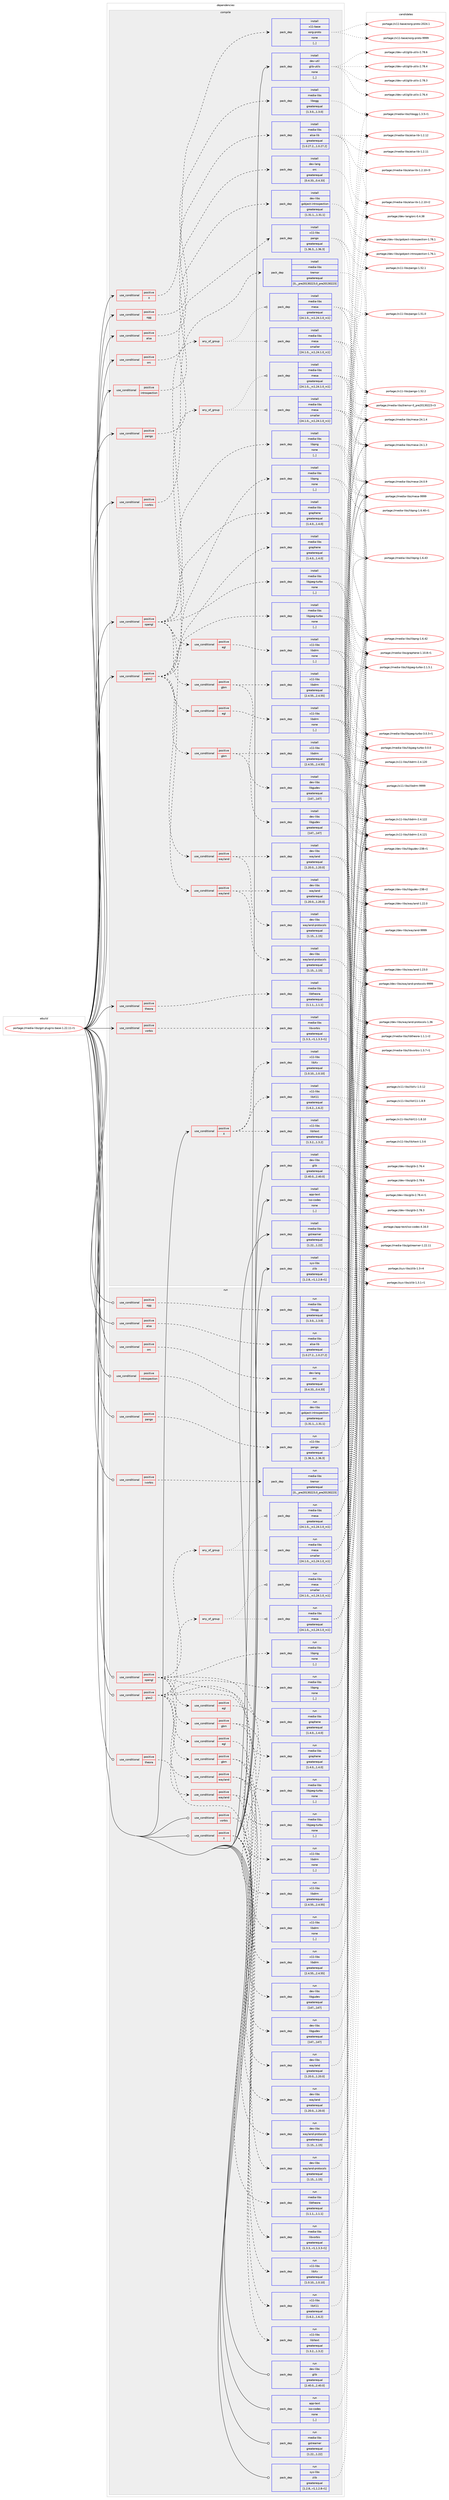 digraph prolog {

# *************
# Graph options
# *************

newrank=true;
concentrate=true;
compound=true;
graph [rankdir=LR,fontname=Helvetica,fontsize=10,ranksep=1.5];#, ranksep=2.5, nodesep=0.2];
edge  [arrowhead=vee];
node  [fontname=Helvetica,fontsize=10];

# **********
# The ebuild
# **********

subgraph cluster_leftcol {
color=gray;
label=<<i>ebuild</i>>;
id [label="portage://media-libs/gst-plugins-base-1.22.11-r1", color=red, width=4, href="../media-libs/gst-plugins-base-1.22.11-r1.svg"];
}

# ****************
# The dependencies
# ****************

subgraph cluster_midcol {
color=gray;
label=<<i>dependencies</i>>;
subgraph cluster_compile {
fillcolor="#eeeeee";
style=filled;
label=<<i>compile</i>>;
subgraph cond74987 {
dependency297610 [label=<<TABLE BORDER="0" CELLBORDER="1" CELLSPACING="0" CELLPADDING="4"><TR><TD ROWSPAN="3" CELLPADDING="10">use_conditional</TD></TR><TR><TD>positive</TD></TR><TR><TD>X</TD></TR></TABLE>>, shape=none, color=red];
subgraph pack220268 {
dependency297611 [label=<<TABLE BORDER="0" CELLBORDER="1" CELLSPACING="0" CELLPADDING="4" WIDTH="220"><TR><TD ROWSPAN="6" CELLPADDING="30">pack_dep</TD></TR><TR><TD WIDTH="110">install</TD></TR><TR><TD>x11-base</TD></TR><TR><TD>xorg-proto</TD></TR><TR><TD>none</TD></TR><TR><TD>[,,]</TD></TR></TABLE>>, shape=none, color=blue];
}
dependency297610:e -> dependency297611:w [weight=20,style="dashed",arrowhead="vee"];
}
id:e -> dependency297610:w [weight=20,style="solid",arrowhead="vee"];
subgraph cond74988 {
dependency297612 [label=<<TABLE BORDER="0" CELLBORDER="1" CELLSPACING="0" CELLPADDING="4"><TR><TD ROWSPAN="3" CELLPADDING="10">use_conditional</TD></TR><TR><TD>positive</TD></TR><TR><TD>X</TD></TR></TABLE>>, shape=none, color=red];
subgraph pack220269 {
dependency297613 [label=<<TABLE BORDER="0" CELLBORDER="1" CELLSPACING="0" CELLPADDING="4" WIDTH="220"><TR><TD ROWSPAN="6" CELLPADDING="30">pack_dep</TD></TR><TR><TD WIDTH="110">install</TD></TR><TR><TD>x11-libs</TD></TR><TR><TD>libX11</TD></TR><TR><TD>greaterequal</TD></TR><TR><TD>[1.6.2,,,1.6.2]</TD></TR></TABLE>>, shape=none, color=blue];
}
dependency297612:e -> dependency297613:w [weight=20,style="dashed",arrowhead="vee"];
subgraph pack220270 {
dependency297614 [label=<<TABLE BORDER="0" CELLBORDER="1" CELLSPACING="0" CELLPADDING="4" WIDTH="220"><TR><TD ROWSPAN="6" CELLPADDING="30">pack_dep</TD></TR><TR><TD WIDTH="110">install</TD></TR><TR><TD>x11-libs</TD></TR><TR><TD>libXext</TD></TR><TR><TD>greaterequal</TD></TR><TR><TD>[1.3.2,,,1.3.2]</TD></TR></TABLE>>, shape=none, color=blue];
}
dependency297612:e -> dependency297614:w [weight=20,style="dashed",arrowhead="vee"];
subgraph pack220271 {
dependency297615 [label=<<TABLE BORDER="0" CELLBORDER="1" CELLSPACING="0" CELLPADDING="4" WIDTH="220"><TR><TD ROWSPAN="6" CELLPADDING="30">pack_dep</TD></TR><TR><TD WIDTH="110">install</TD></TR><TR><TD>x11-libs</TD></TR><TR><TD>libXv</TD></TR><TR><TD>greaterequal</TD></TR><TR><TD>[1.0.10,,,1.0.10]</TD></TR></TABLE>>, shape=none, color=blue];
}
dependency297612:e -> dependency297615:w [weight=20,style="dashed",arrowhead="vee"];
}
id:e -> dependency297612:w [weight=20,style="solid",arrowhead="vee"];
subgraph cond74989 {
dependency297616 [label=<<TABLE BORDER="0" CELLBORDER="1" CELLSPACING="0" CELLPADDING="4"><TR><TD ROWSPAN="3" CELLPADDING="10">use_conditional</TD></TR><TR><TD>positive</TD></TR><TR><TD>alsa</TD></TR></TABLE>>, shape=none, color=red];
subgraph pack220272 {
dependency297617 [label=<<TABLE BORDER="0" CELLBORDER="1" CELLSPACING="0" CELLPADDING="4" WIDTH="220"><TR><TD ROWSPAN="6" CELLPADDING="30">pack_dep</TD></TR><TR><TD WIDTH="110">install</TD></TR><TR><TD>media-libs</TD></TR><TR><TD>alsa-lib</TD></TR><TR><TD>greaterequal</TD></TR><TR><TD>[1.0.27.2,,,1.0.27.2]</TD></TR></TABLE>>, shape=none, color=blue];
}
dependency297616:e -> dependency297617:w [weight=20,style="dashed",arrowhead="vee"];
}
id:e -> dependency297616:w [weight=20,style="solid",arrowhead="vee"];
subgraph cond74990 {
dependency297618 [label=<<TABLE BORDER="0" CELLBORDER="1" CELLSPACING="0" CELLPADDING="4"><TR><TD ROWSPAN="3" CELLPADDING="10">use_conditional</TD></TR><TR><TD>positive</TD></TR><TR><TD>gles2</TD></TR></TABLE>>, shape=none, color=red];
subgraph any2192 {
dependency297619 [label=<<TABLE BORDER="0" CELLBORDER="1" CELLSPACING="0" CELLPADDING="4"><TR><TD CELLPADDING="10">any_of_group</TD></TR></TABLE>>, shape=none, color=red];subgraph pack220273 {
dependency297620 [label=<<TABLE BORDER="0" CELLBORDER="1" CELLSPACING="0" CELLPADDING="4" WIDTH="220"><TR><TD ROWSPAN="6" CELLPADDING="30">pack_dep</TD></TR><TR><TD WIDTH="110">install</TD></TR><TR><TD>media-libs</TD></TR><TR><TD>mesa</TD></TR><TR><TD>greaterequal</TD></TR><TR><TD>[24.1.0,,_rc1,24.1.0_rc1]</TD></TR></TABLE>>, shape=none, color=blue];
}
dependency297619:e -> dependency297620:w [weight=20,style="dotted",arrowhead="oinv"];
subgraph pack220274 {
dependency297621 [label=<<TABLE BORDER="0" CELLBORDER="1" CELLSPACING="0" CELLPADDING="4" WIDTH="220"><TR><TD ROWSPAN="6" CELLPADDING="30">pack_dep</TD></TR><TR><TD WIDTH="110">install</TD></TR><TR><TD>media-libs</TD></TR><TR><TD>mesa</TD></TR><TR><TD>smaller</TD></TR><TR><TD>[24.1.0,,_rc1,24.1.0_rc1]</TD></TR></TABLE>>, shape=none, color=blue];
}
dependency297619:e -> dependency297621:w [weight=20,style="dotted",arrowhead="oinv"];
}
dependency297618:e -> dependency297619:w [weight=20,style="dashed",arrowhead="vee"];
subgraph cond74991 {
dependency297622 [label=<<TABLE BORDER="0" CELLBORDER="1" CELLSPACING="0" CELLPADDING="4"><TR><TD ROWSPAN="3" CELLPADDING="10">use_conditional</TD></TR><TR><TD>positive</TD></TR><TR><TD>egl</TD></TR></TABLE>>, shape=none, color=red];
subgraph pack220275 {
dependency297623 [label=<<TABLE BORDER="0" CELLBORDER="1" CELLSPACING="0" CELLPADDING="4" WIDTH="220"><TR><TD ROWSPAN="6" CELLPADDING="30">pack_dep</TD></TR><TR><TD WIDTH="110">install</TD></TR><TR><TD>x11-libs</TD></TR><TR><TD>libdrm</TD></TR><TR><TD>none</TD></TR><TR><TD>[,,]</TD></TR></TABLE>>, shape=none, color=blue];
}
dependency297622:e -> dependency297623:w [weight=20,style="dashed",arrowhead="vee"];
}
dependency297618:e -> dependency297622:w [weight=20,style="dashed",arrowhead="vee"];
subgraph cond74992 {
dependency297624 [label=<<TABLE BORDER="0" CELLBORDER="1" CELLSPACING="0" CELLPADDING="4"><TR><TD ROWSPAN="3" CELLPADDING="10">use_conditional</TD></TR><TR><TD>positive</TD></TR><TR><TD>gbm</TD></TR></TABLE>>, shape=none, color=red];
subgraph pack220276 {
dependency297625 [label=<<TABLE BORDER="0" CELLBORDER="1" CELLSPACING="0" CELLPADDING="4" WIDTH="220"><TR><TD ROWSPAN="6" CELLPADDING="30">pack_dep</TD></TR><TR><TD WIDTH="110">install</TD></TR><TR><TD>dev-libs</TD></TR><TR><TD>libgudev</TD></TR><TR><TD>greaterequal</TD></TR><TR><TD>[147,,,147]</TD></TR></TABLE>>, shape=none, color=blue];
}
dependency297624:e -> dependency297625:w [weight=20,style="dashed",arrowhead="vee"];
subgraph pack220277 {
dependency297626 [label=<<TABLE BORDER="0" CELLBORDER="1" CELLSPACING="0" CELLPADDING="4" WIDTH="220"><TR><TD ROWSPAN="6" CELLPADDING="30">pack_dep</TD></TR><TR><TD WIDTH="110">install</TD></TR><TR><TD>x11-libs</TD></TR><TR><TD>libdrm</TD></TR><TR><TD>greaterequal</TD></TR><TR><TD>[2.4.55,,,2.4.55]</TD></TR></TABLE>>, shape=none, color=blue];
}
dependency297624:e -> dependency297626:w [weight=20,style="dashed",arrowhead="vee"];
}
dependency297618:e -> dependency297624:w [weight=20,style="dashed",arrowhead="vee"];
subgraph cond74993 {
dependency297627 [label=<<TABLE BORDER="0" CELLBORDER="1" CELLSPACING="0" CELLPADDING="4"><TR><TD ROWSPAN="3" CELLPADDING="10">use_conditional</TD></TR><TR><TD>positive</TD></TR><TR><TD>wayland</TD></TR></TABLE>>, shape=none, color=red];
subgraph pack220278 {
dependency297628 [label=<<TABLE BORDER="0" CELLBORDER="1" CELLSPACING="0" CELLPADDING="4" WIDTH="220"><TR><TD ROWSPAN="6" CELLPADDING="30">pack_dep</TD></TR><TR><TD WIDTH="110">install</TD></TR><TR><TD>dev-libs</TD></TR><TR><TD>wayland</TD></TR><TR><TD>greaterequal</TD></TR><TR><TD>[1.20.0,,,1.20.0]</TD></TR></TABLE>>, shape=none, color=blue];
}
dependency297627:e -> dependency297628:w [weight=20,style="dashed",arrowhead="vee"];
subgraph pack220279 {
dependency297629 [label=<<TABLE BORDER="0" CELLBORDER="1" CELLSPACING="0" CELLPADDING="4" WIDTH="220"><TR><TD ROWSPAN="6" CELLPADDING="30">pack_dep</TD></TR><TR><TD WIDTH="110">install</TD></TR><TR><TD>dev-libs</TD></TR><TR><TD>wayland-protocols</TD></TR><TR><TD>greaterequal</TD></TR><TR><TD>[1.15,,,1.15]</TD></TR></TABLE>>, shape=none, color=blue];
}
dependency297627:e -> dependency297629:w [weight=20,style="dashed",arrowhead="vee"];
}
dependency297618:e -> dependency297627:w [weight=20,style="dashed",arrowhead="vee"];
subgraph pack220280 {
dependency297630 [label=<<TABLE BORDER="0" CELLBORDER="1" CELLSPACING="0" CELLPADDING="4" WIDTH="220"><TR><TD ROWSPAN="6" CELLPADDING="30">pack_dep</TD></TR><TR><TD WIDTH="110">install</TD></TR><TR><TD>media-libs</TD></TR><TR><TD>graphene</TD></TR><TR><TD>greaterequal</TD></TR><TR><TD>[1.4.0,,,1.4.0]</TD></TR></TABLE>>, shape=none, color=blue];
}
dependency297618:e -> dependency297630:w [weight=20,style="dashed",arrowhead="vee"];
subgraph pack220281 {
dependency297631 [label=<<TABLE BORDER="0" CELLBORDER="1" CELLSPACING="0" CELLPADDING="4" WIDTH="220"><TR><TD ROWSPAN="6" CELLPADDING="30">pack_dep</TD></TR><TR><TD WIDTH="110">install</TD></TR><TR><TD>media-libs</TD></TR><TR><TD>libpng</TD></TR><TR><TD>none</TD></TR><TR><TD>[,,]</TD></TR></TABLE>>, shape=none, color=blue];
}
dependency297618:e -> dependency297631:w [weight=20,style="dashed",arrowhead="vee"];
subgraph pack220282 {
dependency297632 [label=<<TABLE BORDER="0" CELLBORDER="1" CELLSPACING="0" CELLPADDING="4" WIDTH="220"><TR><TD ROWSPAN="6" CELLPADDING="30">pack_dep</TD></TR><TR><TD WIDTH="110">install</TD></TR><TR><TD>media-libs</TD></TR><TR><TD>libjpeg-turbo</TD></TR><TR><TD>none</TD></TR><TR><TD>[,,]</TD></TR></TABLE>>, shape=none, color=blue];
}
dependency297618:e -> dependency297632:w [weight=20,style="dashed",arrowhead="vee"];
}
id:e -> dependency297618:w [weight=20,style="solid",arrowhead="vee"];
subgraph cond74994 {
dependency297633 [label=<<TABLE BORDER="0" CELLBORDER="1" CELLSPACING="0" CELLPADDING="4"><TR><TD ROWSPAN="3" CELLPADDING="10">use_conditional</TD></TR><TR><TD>positive</TD></TR><TR><TD>introspection</TD></TR></TABLE>>, shape=none, color=red];
subgraph pack220283 {
dependency297634 [label=<<TABLE BORDER="0" CELLBORDER="1" CELLSPACING="0" CELLPADDING="4" WIDTH="220"><TR><TD ROWSPAN="6" CELLPADDING="30">pack_dep</TD></TR><TR><TD WIDTH="110">install</TD></TR><TR><TD>dev-libs</TD></TR><TR><TD>gobject-introspection</TD></TR><TR><TD>greaterequal</TD></TR><TR><TD>[1.31.1,,,1.31.1]</TD></TR></TABLE>>, shape=none, color=blue];
}
dependency297633:e -> dependency297634:w [weight=20,style="dashed",arrowhead="vee"];
}
id:e -> dependency297633:w [weight=20,style="solid",arrowhead="vee"];
subgraph cond74995 {
dependency297635 [label=<<TABLE BORDER="0" CELLBORDER="1" CELLSPACING="0" CELLPADDING="4"><TR><TD ROWSPAN="3" CELLPADDING="10">use_conditional</TD></TR><TR><TD>positive</TD></TR><TR><TD>ivorbis</TD></TR></TABLE>>, shape=none, color=red];
subgraph pack220284 {
dependency297636 [label=<<TABLE BORDER="0" CELLBORDER="1" CELLSPACING="0" CELLPADDING="4" WIDTH="220"><TR><TD ROWSPAN="6" CELLPADDING="30">pack_dep</TD></TR><TR><TD WIDTH="110">install</TD></TR><TR><TD>media-libs</TD></TR><TR><TD>tremor</TD></TR><TR><TD>greaterequal</TD></TR><TR><TD>[0,,_pre20130223,0_pre20130223]</TD></TR></TABLE>>, shape=none, color=blue];
}
dependency297635:e -> dependency297636:w [weight=20,style="dashed",arrowhead="vee"];
}
id:e -> dependency297635:w [weight=20,style="solid",arrowhead="vee"];
subgraph cond74996 {
dependency297637 [label=<<TABLE BORDER="0" CELLBORDER="1" CELLSPACING="0" CELLPADDING="4"><TR><TD ROWSPAN="3" CELLPADDING="10">use_conditional</TD></TR><TR><TD>positive</TD></TR><TR><TD>ogg</TD></TR></TABLE>>, shape=none, color=red];
subgraph pack220285 {
dependency297638 [label=<<TABLE BORDER="0" CELLBORDER="1" CELLSPACING="0" CELLPADDING="4" WIDTH="220"><TR><TD ROWSPAN="6" CELLPADDING="30">pack_dep</TD></TR><TR><TD WIDTH="110">install</TD></TR><TR><TD>media-libs</TD></TR><TR><TD>libogg</TD></TR><TR><TD>greaterequal</TD></TR><TR><TD>[1.3.0,,,1.3.0]</TD></TR></TABLE>>, shape=none, color=blue];
}
dependency297637:e -> dependency297638:w [weight=20,style="dashed",arrowhead="vee"];
}
id:e -> dependency297637:w [weight=20,style="solid",arrowhead="vee"];
subgraph cond74997 {
dependency297639 [label=<<TABLE BORDER="0" CELLBORDER="1" CELLSPACING="0" CELLPADDING="4"><TR><TD ROWSPAN="3" CELLPADDING="10">use_conditional</TD></TR><TR><TD>positive</TD></TR><TR><TD>opengl</TD></TR></TABLE>>, shape=none, color=red];
subgraph any2193 {
dependency297640 [label=<<TABLE BORDER="0" CELLBORDER="1" CELLSPACING="0" CELLPADDING="4"><TR><TD CELLPADDING="10">any_of_group</TD></TR></TABLE>>, shape=none, color=red];subgraph pack220286 {
dependency297641 [label=<<TABLE BORDER="0" CELLBORDER="1" CELLSPACING="0" CELLPADDING="4" WIDTH="220"><TR><TD ROWSPAN="6" CELLPADDING="30">pack_dep</TD></TR><TR><TD WIDTH="110">install</TD></TR><TR><TD>media-libs</TD></TR><TR><TD>mesa</TD></TR><TR><TD>greaterequal</TD></TR><TR><TD>[24.1.0,,_rc1,24.1.0_rc1]</TD></TR></TABLE>>, shape=none, color=blue];
}
dependency297640:e -> dependency297641:w [weight=20,style="dotted",arrowhead="oinv"];
subgraph pack220287 {
dependency297642 [label=<<TABLE BORDER="0" CELLBORDER="1" CELLSPACING="0" CELLPADDING="4" WIDTH="220"><TR><TD ROWSPAN="6" CELLPADDING="30">pack_dep</TD></TR><TR><TD WIDTH="110">install</TD></TR><TR><TD>media-libs</TD></TR><TR><TD>mesa</TD></TR><TR><TD>smaller</TD></TR><TR><TD>[24.1.0,,_rc1,24.1.0_rc1]</TD></TR></TABLE>>, shape=none, color=blue];
}
dependency297640:e -> dependency297642:w [weight=20,style="dotted",arrowhead="oinv"];
}
dependency297639:e -> dependency297640:w [weight=20,style="dashed",arrowhead="vee"];
subgraph cond74998 {
dependency297643 [label=<<TABLE BORDER="0" CELLBORDER="1" CELLSPACING="0" CELLPADDING="4"><TR><TD ROWSPAN="3" CELLPADDING="10">use_conditional</TD></TR><TR><TD>positive</TD></TR><TR><TD>egl</TD></TR></TABLE>>, shape=none, color=red];
subgraph pack220288 {
dependency297644 [label=<<TABLE BORDER="0" CELLBORDER="1" CELLSPACING="0" CELLPADDING="4" WIDTH="220"><TR><TD ROWSPAN="6" CELLPADDING="30">pack_dep</TD></TR><TR><TD WIDTH="110">install</TD></TR><TR><TD>x11-libs</TD></TR><TR><TD>libdrm</TD></TR><TR><TD>none</TD></TR><TR><TD>[,,]</TD></TR></TABLE>>, shape=none, color=blue];
}
dependency297643:e -> dependency297644:w [weight=20,style="dashed",arrowhead="vee"];
}
dependency297639:e -> dependency297643:w [weight=20,style="dashed",arrowhead="vee"];
subgraph cond74999 {
dependency297645 [label=<<TABLE BORDER="0" CELLBORDER="1" CELLSPACING="0" CELLPADDING="4"><TR><TD ROWSPAN="3" CELLPADDING="10">use_conditional</TD></TR><TR><TD>positive</TD></TR><TR><TD>gbm</TD></TR></TABLE>>, shape=none, color=red];
subgraph pack220289 {
dependency297646 [label=<<TABLE BORDER="0" CELLBORDER="1" CELLSPACING="0" CELLPADDING="4" WIDTH="220"><TR><TD ROWSPAN="6" CELLPADDING="30">pack_dep</TD></TR><TR><TD WIDTH="110">install</TD></TR><TR><TD>dev-libs</TD></TR><TR><TD>libgudev</TD></TR><TR><TD>greaterequal</TD></TR><TR><TD>[147,,,147]</TD></TR></TABLE>>, shape=none, color=blue];
}
dependency297645:e -> dependency297646:w [weight=20,style="dashed",arrowhead="vee"];
subgraph pack220290 {
dependency297647 [label=<<TABLE BORDER="0" CELLBORDER="1" CELLSPACING="0" CELLPADDING="4" WIDTH="220"><TR><TD ROWSPAN="6" CELLPADDING="30">pack_dep</TD></TR><TR><TD WIDTH="110">install</TD></TR><TR><TD>x11-libs</TD></TR><TR><TD>libdrm</TD></TR><TR><TD>greaterequal</TD></TR><TR><TD>[2.4.55,,,2.4.55]</TD></TR></TABLE>>, shape=none, color=blue];
}
dependency297645:e -> dependency297647:w [weight=20,style="dashed",arrowhead="vee"];
}
dependency297639:e -> dependency297645:w [weight=20,style="dashed",arrowhead="vee"];
subgraph cond75000 {
dependency297648 [label=<<TABLE BORDER="0" CELLBORDER="1" CELLSPACING="0" CELLPADDING="4"><TR><TD ROWSPAN="3" CELLPADDING="10">use_conditional</TD></TR><TR><TD>positive</TD></TR><TR><TD>wayland</TD></TR></TABLE>>, shape=none, color=red];
subgraph pack220291 {
dependency297649 [label=<<TABLE BORDER="0" CELLBORDER="1" CELLSPACING="0" CELLPADDING="4" WIDTH="220"><TR><TD ROWSPAN="6" CELLPADDING="30">pack_dep</TD></TR><TR><TD WIDTH="110">install</TD></TR><TR><TD>dev-libs</TD></TR><TR><TD>wayland</TD></TR><TR><TD>greaterequal</TD></TR><TR><TD>[1.20.0,,,1.20.0]</TD></TR></TABLE>>, shape=none, color=blue];
}
dependency297648:e -> dependency297649:w [weight=20,style="dashed",arrowhead="vee"];
subgraph pack220292 {
dependency297650 [label=<<TABLE BORDER="0" CELLBORDER="1" CELLSPACING="0" CELLPADDING="4" WIDTH="220"><TR><TD ROWSPAN="6" CELLPADDING="30">pack_dep</TD></TR><TR><TD WIDTH="110">install</TD></TR><TR><TD>dev-libs</TD></TR><TR><TD>wayland-protocols</TD></TR><TR><TD>greaterequal</TD></TR><TR><TD>[1.15,,,1.15]</TD></TR></TABLE>>, shape=none, color=blue];
}
dependency297648:e -> dependency297650:w [weight=20,style="dashed",arrowhead="vee"];
}
dependency297639:e -> dependency297648:w [weight=20,style="dashed",arrowhead="vee"];
subgraph pack220293 {
dependency297651 [label=<<TABLE BORDER="0" CELLBORDER="1" CELLSPACING="0" CELLPADDING="4" WIDTH="220"><TR><TD ROWSPAN="6" CELLPADDING="30">pack_dep</TD></TR><TR><TD WIDTH="110">install</TD></TR><TR><TD>media-libs</TD></TR><TR><TD>graphene</TD></TR><TR><TD>greaterequal</TD></TR><TR><TD>[1.4.0,,,1.4.0]</TD></TR></TABLE>>, shape=none, color=blue];
}
dependency297639:e -> dependency297651:w [weight=20,style="dashed",arrowhead="vee"];
subgraph pack220294 {
dependency297652 [label=<<TABLE BORDER="0" CELLBORDER="1" CELLSPACING="0" CELLPADDING="4" WIDTH="220"><TR><TD ROWSPAN="6" CELLPADDING="30">pack_dep</TD></TR><TR><TD WIDTH="110">install</TD></TR><TR><TD>media-libs</TD></TR><TR><TD>libpng</TD></TR><TR><TD>none</TD></TR><TR><TD>[,,]</TD></TR></TABLE>>, shape=none, color=blue];
}
dependency297639:e -> dependency297652:w [weight=20,style="dashed",arrowhead="vee"];
subgraph pack220295 {
dependency297653 [label=<<TABLE BORDER="0" CELLBORDER="1" CELLSPACING="0" CELLPADDING="4" WIDTH="220"><TR><TD ROWSPAN="6" CELLPADDING="30">pack_dep</TD></TR><TR><TD WIDTH="110">install</TD></TR><TR><TD>media-libs</TD></TR><TR><TD>libjpeg-turbo</TD></TR><TR><TD>none</TD></TR><TR><TD>[,,]</TD></TR></TABLE>>, shape=none, color=blue];
}
dependency297639:e -> dependency297653:w [weight=20,style="dashed",arrowhead="vee"];
}
id:e -> dependency297639:w [weight=20,style="solid",arrowhead="vee"];
subgraph cond75001 {
dependency297654 [label=<<TABLE BORDER="0" CELLBORDER="1" CELLSPACING="0" CELLPADDING="4"><TR><TD ROWSPAN="3" CELLPADDING="10">use_conditional</TD></TR><TR><TD>positive</TD></TR><TR><TD>orc</TD></TR></TABLE>>, shape=none, color=red];
subgraph pack220296 {
dependency297655 [label=<<TABLE BORDER="0" CELLBORDER="1" CELLSPACING="0" CELLPADDING="4" WIDTH="220"><TR><TD ROWSPAN="6" CELLPADDING="30">pack_dep</TD></TR><TR><TD WIDTH="110">install</TD></TR><TR><TD>dev-lang</TD></TR><TR><TD>orc</TD></TR><TR><TD>greaterequal</TD></TR><TR><TD>[0.4.33,,,0.4.33]</TD></TR></TABLE>>, shape=none, color=blue];
}
dependency297654:e -> dependency297655:w [weight=20,style="dashed",arrowhead="vee"];
}
id:e -> dependency297654:w [weight=20,style="solid",arrowhead="vee"];
subgraph cond75002 {
dependency297656 [label=<<TABLE BORDER="0" CELLBORDER="1" CELLSPACING="0" CELLPADDING="4"><TR><TD ROWSPAN="3" CELLPADDING="10">use_conditional</TD></TR><TR><TD>positive</TD></TR><TR><TD>pango</TD></TR></TABLE>>, shape=none, color=red];
subgraph pack220297 {
dependency297657 [label=<<TABLE BORDER="0" CELLBORDER="1" CELLSPACING="0" CELLPADDING="4" WIDTH="220"><TR><TD ROWSPAN="6" CELLPADDING="30">pack_dep</TD></TR><TR><TD WIDTH="110">install</TD></TR><TR><TD>x11-libs</TD></TR><TR><TD>pango</TD></TR><TR><TD>greaterequal</TD></TR><TR><TD>[1.36.3,,,1.36.3]</TD></TR></TABLE>>, shape=none, color=blue];
}
dependency297656:e -> dependency297657:w [weight=20,style="dashed",arrowhead="vee"];
}
id:e -> dependency297656:w [weight=20,style="solid",arrowhead="vee"];
subgraph cond75003 {
dependency297658 [label=<<TABLE BORDER="0" CELLBORDER="1" CELLSPACING="0" CELLPADDING="4"><TR><TD ROWSPAN="3" CELLPADDING="10">use_conditional</TD></TR><TR><TD>positive</TD></TR><TR><TD>theora</TD></TR></TABLE>>, shape=none, color=red];
subgraph pack220298 {
dependency297659 [label=<<TABLE BORDER="0" CELLBORDER="1" CELLSPACING="0" CELLPADDING="4" WIDTH="220"><TR><TD ROWSPAN="6" CELLPADDING="30">pack_dep</TD></TR><TR><TD WIDTH="110">install</TD></TR><TR><TD>media-libs</TD></TR><TR><TD>libtheora</TD></TR><TR><TD>greaterequal</TD></TR><TR><TD>[1.1.1,,,1.1.1]</TD></TR></TABLE>>, shape=none, color=blue];
}
dependency297658:e -> dependency297659:w [weight=20,style="dashed",arrowhead="vee"];
}
id:e -> dependency297658:w [weight=20,style="solid",arrowhead="vee"];
subgraph cond75004 {
dependency297660 [label=<<TABLE BORDER="0" CELLBORDER="1" CELLSPACING="0" CELLPADDING="4"><TR><TD ROWSPAN="3" CELLPADDING="10">use_conditional</TD></TR><TR><TD>positive</TD></TR><TR><TD>vorbis</TD></TR></TABLE>>, shape=none, color=red];
subgraph pack220299 {
dependency297661 [label=<<TABLE BORDER="0" CELLBORDER="1" CELLSPACING="0" CELLPADDING="4" WIDTH="220"><TR><TD ROWSPAN="6" CELLPADDING="30">pack_dep</TD></TR><TR><TD WIDTH="110">install</TD></TR><TR><TD>media-libs</TD></TR><TR><TD>libvorbis</TD></TR><TR><TD>greaterequal</TD></TR><TR><TD>[1.3.3,,-r1,1.3.3-r1]</TD></TR></TABLE>>, shape=none, color=blue];
}
dependency297660:e -> dependency297661:w [weight=20,style="dashed",arrowhead="vee"];
}
id:e -> dependency297660:w [weight=20,style="solid",arrowhead="vee"];
subgraph pack220300 {
dependency297662 [label=<<TABLE BORDER="0" CELLBORDER="1" CELLSPACING="0" CELLPADDING="4" WIDTH="220"><TR><TD ROWSPAN="6" CELLPADDING="30">pack_dep</TD></TR><TR><TD WIDTH="110">install</TD></TR><TR><TD>app-text</TD></TR><TR><TD>iso-codes</TD></TR><TR><TD>none</TD></TR><TR><TD>[,,]</TD></TR></TABLE>>, shape=none, color=blue];
}
id:e -> dependency297662:w [weight=20,style="solid",arrowhead="vee"];
subgraph pack220301 {
dependency297663 [label=<<TABLE BORDER="0" CELLBORDER="1" CELLSPACING="0" CELLPADDING="4" WIDTH="220"><TR><TD ROWSPAN="6" CELLPADDING="30">pack_dep</TD></TR><TR><TD WIDTH="110">install</TD></TR><TR><TD>dev-libs</TD></TR><TR><TD>glib</TD></TR><TR><TD>greaterequal</TD></TR><TR><TD>[2.40.0,,,2.40.0]</TD></TR></TABLE>>, shape=none, color=blue];
}
id:e -> dependency297663:w [weight=20,style="solid",arrowhead="vee"];
subgraph pack220302 {
dependency297664 [label=<<TABLE BORDER="0" CELLBORDER="1" CELLSPACING="0" CELLPADDING="4" WIDTH="220"><TR><TD ROWSPAN="6" CELLPADDING="30">pack_dep</TD></TR><TR><TD WIDTH="110">install</TD></TR><TR><TD>dev-util</TD></TR><TR><TD>glib-utils</TD></TR><TR><TD>none</TD></TR><TR><TD>[,,]</TD></TR></TABLE>>, shape=none, color=blue];
}
id:e -> dependency297664:w [weight=20,style="solid",arrowhead="vee"];
subgraph pack220303 {
dependency297665 [label=<<TABLE BORDER="0" CELLBORDER="1" CELLSPACING="0" CELLPADDING="4" WIDTH="220"><TR><TD ROWSPAN="6" CELLPADDING="30">pack_dep</TD></TR><TR><TD WIDTH="110">install</TD></TR><TR><TD>media-libs</TD></TR><TR><TD>gstreamer</TD></TR><TR><TD>greaterequal</TD></TR><TR><TD>[1.22,,,1.22]</TD></TR></TABLE>>, shape=none, color=blue];
}
id:e -> dependency297665:w [weight=20,style="solid",arrowhead="vee"];
subgraph pack220304 {
dependency297666 [label=<<TABLE BORDER="0" CELLBORDER="1" CELLSPACING="0" CELLPADDING="4" WIDTH="220"><TR><TD ROWSPAN="6" CELLPADDING="30">pack_dep</TD></TR><TR><TD WIDTH="110">install</TD></TR><TR><TD>sys-libs</TD></TR><TR><TD>zlib</TD></TR><TR><TD>greaterequal</TD></TR><TR><TD>[1.2.8,,-r1,1.2.8-r1]</TD></TR></TABLE>>, shape=none, color=blue];
}
id:e -> dependency297666:w [weight=20,style="solid",arrowhead="vee"];
}
subgraph cluster_compileandrun {
fillcolor="#eeeeee";
style=filled;
label=<<i>compile and run</i>>;
}
subgraph cluster_run {
fillcolor="#eeeeee";
style=filled;
label=<<i>run</i>>;
subgraph cond75005 {
dependency297667 [label=<<TABLE BORDER="0" CELLBORDER="1" CELLSPACING="0" CELLPADDING="4"><TR><TD ROWSPAN="3" CELLPADDING="10">use_conditional</TD></TR><TR><TD>positive</TD></TR><TR><TD>X</TD></TR></TABLE>>, shape=none, color=red];
subgraph pack220305 {
dependency297668 [label=<<TABLE BORDER="0" CELLBORDER="1" CELLSPACING="0" CELLPADDING="4" WIDTH="220"><TR><TD ROWSPAN="6" CELLPADDING="30">pack_dep</TD></TR><TR><TD WIDTH="110">run</TD></TR><TR><TD>x11-libs</TD></TR><TR><TD>libX11</TD></TR><TR><TD>greaterequal</TD></TR><TR><TD>[1.6.2,,,1.6.2]</TD></TR></TABLE>>, shape=none, color=blue];
}
dependency297667:e -> dependency297668:w [weight=20,style="dashed",arrowhead="vee"];
subgraph pack220306 {
dependency297669 [label=<<TABLE BORDER="0" CELLBORDER="1" CELLSPACING="0" CELLPADDING="4" WIDTH="220"><TR><TD ROWSPAN="6" CELLPADDING="30">pack_dep</TD></TR><TR><TD WIDTH="110">run</TD></TR><TR><TD>x11-libs</TD></TR><TR><TD>libXext</TD></TR><TR><TD>greaterequal</TD></TR><TR><TD>[1.3.2,,,1.3.2]</TD></TR></TABLE>>, shape=none, color=blue];
}
dependency297667:e -> dependency297669:w [weight=20,style="dashed",arrowhead="vee"];
subgraph pack220307 {
dependency297670 [label=<<TABLE BORDER="0" CELLBORDER="1" CELLSPACING="0" CELLPADDING="4" WIDTH="220"><TR><TD ROWSPAN="6" CELLPADDING="30">pack_dep</TD></TR><TR><TD WIDTH="110">run</TD></TR><TR><TD>x11-libs</TD></TR><TR><TD>libXv</TD></TR><TR><TD>greaterequal</TD></TR><TR><TD>[1.0.10,,,1.0.10]</TD></TR></TABLE>>, shape=none, color=blue];
}
dependency297667:e -> dependency297670:w [weight=20,style="dashed",arrowhead="vee"];
}
id:e -> dependency297667:w [weight=20,style="solid",arrowhead="odot"];
subgraph cond75006 {
dependency297671 [label=<<TABLE BORDER="0" CELLBORDER="1" CELLSPACING="0" CELLPADDING="4"><TR><TD ROWSPAN="3" CELLPADDING="10">use_conditional</TD></TR><TR><TD>positive</TD></TR><TR><TD>alsa</TD></TR></TABLE>>, shape=none, color=red];
subgraph pack220308 {
dependency297672 [label=<<TABLE BORDER="0" CELLBORDER="1" CELLSPACING="0" CELLPADDING="4" WIDTH="220"><TR><TD ROWSPAN="6" CELLPADDING="30">pack_dep</TD></TR><TR><TD WIDTH="110">run</TD></TR><TR><TD>media-libs</TD></TR><TR><TD>alsa-lib</TD></TR><TR><TD>greaterequal</TD></TR><TR><TD>[1.0.27.2,,,1.0.27.2]</TD></TR></TABLE>>, shape=none, color=blue];
}
dependency297671:e -> dependency297672:w [weight=20,style="dashed",arrowhead="vee"];
}
id:e -> dependency297671:w [weight=20,style="solid",arrowhead="odot"];
subgraph cond75007 {
dependency297673 [label=<<TABLE BORDER="0" CELLBORDER="1" CELLSPACING="0" CELLPADDING="4"><TR><TD ROWSPAN="3" CELLPADDING="10">use_conditional</TD></TR><TR><TD>positive</TD></TR><TR><TD>gles2</TD></TR></TABLE>>, shape=none, color=red];
subgraph any2194 {
dependency297674 [label=<<TABLE BORDER="0" CELLBORDER="1" CELLSPACING="0" CELLPADDING="4"><TR><TD CELLPADDING="10">any_of_group</TD></TR></TABLE>>, shape=none, color=red];subgraph pack220309 {
dependency297675 [label=<<TABLE BORDER="0" CELLBORDER="1" CELLSPACING="0" CELLPADDING="4" WIDTH="220"><TR><TD ROWSPAN="6" CELLPADDING="30">pack_dep</TD></TR><TR><TD WIDTH="110">run</TD></TR><TR><TD>media-libs</TD></TR><TR><TD>mesa</TD></TR><TR><TD>greaterequal</TD></TR><TR><TD>[24.1.0,,_rc1,24.1.0_rc1]</TD></TR></TABLE>>, shape=none, color=blue];
}
dependency297674:e -> dependency297675:w [weight=20,style="dotted",arrowhead="oinv"];
subgraph pack220310 {
dependency297676 [label=<<TABLE BORDER="0" CELLBORDER="1" CELLSPACING="0" CELLPADDING="4" WIDTH="220"><TR><TD ROWSPAN="6" CELLPADDING="30">pack_dep</TD></TR><TR><TD WIDTH="110">run</TD></TR><TR><TD>media-libs</TD></TR><TR><TD>mesa</TD></TR><TR><TD>smaller</TD></TR><TR><TD>[24.1.0,,_rc1,24.1.0_rc1]</TD></TR></TABLE>>, shape=none, color=blue];
}
dependency297674:e -> dependency297676:w [weight=20,style="dotted",arrowhead="oinv"];
}
dependency297673:e -> dependency297674:w [weight=20,style="dashed",arrowhead="vee"];
subgraph cond75008 {
dependency297677 [label=<<TABLE BORDER="0" CELLBORDER="1" CELLSPACING="0" CELLPADDING="4"><TR><TD ROWSPAN="3" CELLPADDING="10">use_conditional</TD></TR><TR><TD>positive</TD></TR><TR><TD>egl</TD></TR></TABLE>>, shape=none, color=red];
subgraph pack220311 {
dependency297678 [label=<<TABLE BORDER="0" CELLBORDER="1" CELLSPACING="0" CELLPADDING="4" WIDTH="220"><TR><TD ROWSPAN="6" CELLPADDING="30">pack_dep</TD></TR><TR><TD WIDTH="110">run</TD></TR><TR><TD>x11-libs</TD></TR><TR><TD>libdrm</TD></TR><TR><TD>none</TD></TR><TR><TD>[,,]</TD></TR></TABLE>>, shape=none, color=blue];
}
dependency297677:e -> dependency297678:w [weight=20,style="dashed",arrowhead="vee"];
}
dependency297673:e -> dependency297677:w [weight=20,style="dashed",arrowhead="vee"];
subgraph cond75009 {
dependency297679 [label=<<TABLE BORDER="0" CELLBORDER="1" CELLSPACING="0" CELLPADDING="4"><TR><TD ROWSPAN="3" CELLPADDING="10">use_conditional</TD></TR><TR><TD>positive</TD></TR><TR><TD>gbm</TD></TR></TABLE>>, shape=none, color=red];
subgraph pack220312 {
dependency297680 [label=<<TABLE BORDER="0" CELLBORDER="1" CELLSPACING="0" CELLPADDING="4" WIDTH="220"><TR><TD ROWSPAN="6" CELLPADDING="30">pack_dep</TD></TR><TR><TD WIDTH="110">run</TD></TR><TR><TD>dev-libs</TD></TR><TR><TD>libgudev</TD></TR><TR><TD>greaterequal</TD></TR><TR><TD>[147,,,147]</TD></TR></TABLE>>, shape=none, color=blue];
}
dependency297679:e -> dependency297680:w [weight=20,style="dashed",arrowhead="vee"];
subgraph pack220313 {
dependency297681 [label=<<TABLE BORDER="0" CELLBORDER="1" CELLSPACING="0" CELLPADDING="4" WIDTH="220"><TR><TD ROWSPAN="6" CELLPADDING="30">pack_dep</TD></TR><TR><TD WIDTH="110">run</TD></TR><TR><TD>x11-libs</TD></TR><TR><TD>libdrm</TD></TR><TR><TD>greaterequal</TD></TR><TR><TD>[2.4.55,,,2.4.55]</TD></TR></TABLE>>, shape=none, color=blue];
}
dependency297679:e -> dependency297681:w [weight=20,style="dashed",arrowhead="vee"];
}
dependency297673:e -> dependency297679:w [weight=20,style="dashed",arrowhead="vee"];
subgraph cond75010 {
dependency297682 [label=<<TABLE BORDER="0" CELLBORDER="1" CELLSPACING="0" CELLPADDING="4"><TR><TD ROWSPAN="3" CELLPADDING="10">use_conditional</TD></TR><TR><TD>positive</TD></TR><TR><TD>wayland</TD></TR></TABLE>>, shape=none, color=red];
subgraph pack220314 {
dependency297683 [label=<<TABLE BORDER="0" CELLBORDER="1" CELLSPACING="0" CELLPADDING="4" WIDTH="220"><TR><TD ROWSPAN="6" CELLPADDING="30">pack_dep</TD></TR><TR><TD WIDTH="110">run</TD></TR><TR><TD>dev-libs</TD></TR><TR><TD>wayland</TD></TR><TR><TD>greaterequal</TD></TR><TR><TD>[1.20.0,,,1.20.0]</TD></TR></TABLE>>, shape=none, color=blue];
}
dependency297682:e -> dependency297683:w [weight=20,style="dashed",arrowhead="vee"];
subgraph pack220315 {
dependency297684 [label=<<TABLE BORDER="0" CELLBORDER="1" CELLSPACING="0" CELLPADDING="4" WIDTH="220"><TR><TD ROWSPAN="6" CELLPADDING="30">pack_dep</TD></TR><TR><TD WIDTH="110">run</TD></TR><TR><TD>dev-libs</TD></TR><TR><TD>wayland-protocols</TD></TR><TR><TD>greaterequal</TD></TR><TR><TD>[1.15,,,1.15]</TD></TR></TABLE>>, shape=none, color=blue];
}
dependency297682:e -> dependency297684:w [weight=20,style="dashed",arrowhead="vee"];
}
dependency297673:e -> dependency297682:w [weight=20,style="dashed",arrowhead="vee"];
subgraph pack220316 {
dependency297685 [label=<<TABLE BORDER="0" CELLBORDER="1" CELLSPACING="0" CELLPADDING="4" WIDTH="220"><TR><TD ROWSPAN="6" CELLPADDING="30">pack_dep</TD></TR><TR><TD WIDTH="110">run</TD></TR><TR><TD>media-libs</TD></TR><TR><TD>graphene</TD></TR><TR><TD>greaterequal</TD></TR><TR><TD>[1.4.0,,,1.4.0]</TD></TR></TABLE>>, shape=none, color=blue];
}
dependency297673:e -> dependency297685:w [weight=20,style="dashed",arrowhead="vee"];
subgraph pack220317 {
dependency297686 [label=<<TABLE BORDER="0" CELLBORDER="1" CELLSPACING="0" CELLPADDING="4" WIDTH="220"><TR><TD ROWSPAN="6" CELLPADDING="30">pack_dep</TD></TR><TR><TD WIDTH="110">run</TD></TR><TR><TD>media-libs</TD></TR><TR><TD>libpng</TD></TR><TR><TD>none</TD></TR><TR><TD>[,,]</TD></TR></TABLE>>, shape=none, color=blue];
}
dependency297673:e -> dependency297686:w [weight=20,style="dashed",arrowhead="vee"];
subgraph pack220318 {
dependency297687 [label=<<TABLE BORDER="0" CELLBORDER="1" CELLSPACING="0" CELLPADDING="4" WIDTH="220"><TR><TD ROWSPAN="6" CELLPADDING="30">pack_dep</TD></TR><TR><TD WIDTH="110">run</TD></TR><TR><TD>media-libs</TD></TR><TR><TD>libjpeg-turbo</TD></TR><TR><TD>none</TD></TR><TR><TD>[,,]</TD></TR></TABLE>>, shape=none, color=blue];
}
dependency297673:e -> dependency297687:w [weight=20,style="dashed",arrowhead="vee"];
}
id:e -> dependency297673:w [weight=20,style="solid",arrowhead="odot"];
subgraph cond75011 {
dependency297688 [label=<<TABLE BORDER="0" CELLBORDER="1" CELLSPACING="0" CELLPADDING="4"><TR><TD ROWSPAN="3" CELLPADDING="10">use_conditional</TD></TR><TR><TD>positive</TD></TR><TR><TD>introspection</TD></TR></TABLE>>, shape=none, color=red];
subgraph pack220319 {
dependency297689 [label=<<TABLE BORDER="0" CELLBORDER="1" CELLSPACING="0" CELLPADDING="4" WIDTH="220"><TR><TD ROWSPAN="6" CELLPADDING="30">pack_dep</TD></TR><TR><TD WIDTH="110">run</TD></TR><TR><TD>dev-libs</TD></TR><TR><TD>gobject-introspection</TD></TR><TR><TD>greaterequal</TD></TR><TR><TD>[1.31.1,,,1.31.1]</TD></TR></TABLE>>, shape=none, color=blue];
}
dependency297688:e -> dependency297689:w [weight=20,style="dashed",arrowhead="vee"];
}
id:e -> dependency297688:w [weight=20,style="solid",arrowhead="odot"];
subgraph cond75012 {
dependency297690 [label=<<TABLE BORDER="0" CELLBORDER="1" CELLSPACING="0" CELLPADDING="4"><TR><TD ROWSPAN="3" CELLPADDING="10">use_conditional</TD></TR><TR><TD>positive</TD></TR><TR><TD>ivorbis</TD></TR></TABLE>>, shape=none, color=red];
subgraph pack220320 {
dependency297691 [label=<<TABLE BORDER="0" CELLBORDER="1" CELLSPACING="0" CELLPADDING="4" WIDTH="220"><TR><TD ROWSPAN="6" CELLPADDING="30">pack_dep</TD></TR><TR><TD WIDTH="110">run</TD></TR><TR><TD>media-libs</TD></TR><TR><TD>tremor</TD></TR><TR><TD>greaterequal</TD></TR><TR><TD>[0,,_pre20130223,0_pre20130223]</TD></TR></TABLE>>, shape=none, color=blue];
}
dependency297690:e -> dependency297691:w [weight=20,style="dashed",arrowhead="vee"];
}
id:e -> dependency297690:w [weight=20,style="solid",arrowhead="odot"];
subgraph cond75013 {
dependency297692 [label=<<TABLE BORDER="0" CELLBORDER="1" CELLSPACING="0" CELLPADDING="4"><TR><TD ROWSPAN="3" CELLPADDING="10">use_conditional</TD></TR><TR><TD>positive</TD></TR><TR><TD>ogg</TD></TR></TABLE>>, shape=none, color=red];
subgraph pack220321 {
dependency297693 [label=<<TABLE BORDER="0" CELLBORDER="1" CELLSPACING="0" CELLPADDING="4" WIDTH="220"><TR><TD ROWSPAN="6" CELLPADDING="30">pack_dep</TD></TR><TR><TD WIDTH="110">run</TD></TR><TR><TD>media-libs</TD></TR><TR><TD>libogg</TD></TR><TR><TD>greaterequal</TD></TR><TR><TD>[1.3.0,,,1.3.0]</TD></TR></TABLE>>, shape=none, color=blue];
}
dependency297692:e -> dependency297693:w [weight=20,style="dashed",arrowhead="vee"];
}
id:e -> dependency297692:w [weight=20,style="solid",arrowhead="odot"];
subgraph cond75014 {
dependency297694 [label=<<TABLE BORDER="0" CELLBORDER="1" CELLSPACING="0" CELLPADDING="4"><TR><TD ROWSPAN="3" CELLPADDING="10">use_conditional</TD></TR><TR><TD>positive</TD></TR><TR><TD>opengl</TD></TR></TABLE>>, shape=none, color=red];
subgraph any2195 {
dependency297695 [label=<<TABLE BORDER="0" CELLBORDER="1" CELLSPACING="0" CELLPADDING="4"><TR><TD CELLPADDING="10">any_of_group</TD></TR></TABLE>>, shape=none, color=red];subgraph pack220322 {
dependency297696 [label=<<TABLE BORDER="0" CELLBORDER="1" CELLSPACING="0" CELLPADDING="4" WIDTH="220"><TR><TD ROWSPAN="6" CELLPADDING="30">pack_dep</TD></TR><TR><TD WIDTH="110">run</TD></TR><TR><TD>media-libs</TD></TR><TR><TD>mesa</TD></TR><TR><TD>greaterequal</TD></TR><TR><TD>[24.1.0,,_rc1,24.1.0_rc1]</TD></TR></TABLE>>, shape=none, color=blue];
}
dependency297695:e -> dependency297696:w [weight=20,style="dotted",arrowhead="oinv"];
subgraph pack220323 {
dependency297697 [label=<<TABLE BORDER="0" CELLBORDER="1" CELLSPACING="0" CELLPADDING="4" WIDTH="220"><TR><TD ROWSPAN="6" CELLPADDING="30">pack_dep</TD></TR><TR><TD WIDTH="110">run</TD></TR><TR><TD>media-libs</TD></TR><TR><TD>mesa</TD></TR><TR><TD>smaller</TD></TR><TR><TD>[24.1.0,,_rc1,24.1.0_rc1]</TD></TR></TABLE>>, shape=none, color=blue];
}
dependency297695:e -> dependency297697:w [weight=20,style="dotted",arrowhead="oinv"];
}
dependency297694:e -> dependency297695:w [weight=20,style="dashed",arrowhead="vee"];
subgraph cond75015 {
dependency297698 [label=<<TABLE BORDER="0" CELLBORDER="1" CELLSPACING="0" CELLPADDING="4"><TR><TD ROWSPAN="3" CELLPADDING="10">use_conditional</TD></TR><TR><TD>positive</TD></TR><TR><TD>egl</TD></TR></TABLE>>, shape=none, color=red];
subgraph pack220324 {
dependency297699 [label=<<TABLE BORDER="0" CELLBORDER="1" CELLSPACING="0" CELLPADDING="4" WIDTH="220"><TR><TD ROWSPAN="6" CELLPADDING="30">pack_dep</TD></TR><TR><TD WIDTH="110">run</TD></TR><TR><TD>x11-libs</TD></TR><TR><TD>libdrm</TD></TR><TR><TD>none</TD></TR><TR><TD>[,,]</TD></TR></TABLE>>, shape=none, color=blue];
}
dependency297698:e -> dependency297699:w [weight=20,style="dashed",arrowhead="vee"];
}
dependency297694:e -> dependency297698:w [weight=20,style="dashed",arrowhead="vee"];
subgraph cond75016 {
dependency297700 [label=<<TABLE BORDER="0" CELLBORDER="1" CELLSPACING="0" CELLPADDING="4"><TR><TD ROWSPAN="3" CELLPADDING="10">use_conditional</TD></TR><TR><TD>positive</TD></TR><TR><TD>gbm</TD></TR></TABLE>>, shape=none, color=red];
subgraph pack220325 {
dependency297701 [label=<<TABLE BORDER="0" CELLBORDER="1" CELLSPACING="0" CELLPADDING="4" WIDTH="220"><TR><TD ROWSPAN="6" CELLPADDING="30">pack_dep</TD></TR><TR><TD WIDTH="110">run</TD></TR><TR><TD>dev-libs</TD></TR><TR><TD>libgudev</TD></TR><TR><TD>greaterequal</TD></TR><TR><TD>[147,,,147]</TD></TR></TABLE>>, shape=none, color=blue];
}
dependency297700:e -> dependency297701:w [weight=20,style="dashed",arrowhead="vee"];
subgraph pack220326 {
dependency297702 [label=<<TABLE BORDER="0" CELLBORDER="1" CELLSPACING="0" CELLPADDING="4" WIDTH="220"><TR><TD ROWSPAN="6" CELLPADDING="30">pack_dep</TD></TR><TR><TD WIDTH="110">run</TD></TR><TR><TD>x11-libs</TD></TR><TR><TD>libdrm</TD></TR><TR><TD>greaterequal</TD></TR><TR><TD>[2.4.55,,,2.4.55]</TD></TR></TABLE>>, shape=none, color=blue];
}
dependency297700:e -> dependency297702:w [weight=20,style="dashed",arrowhead="vee"];
}
dependency297694:e -> dependency297700:w [weight=20,style="dashed",arrowhead="vee"];
subgraph cond75017 {
dependency297703 [label=<<TABLE BORDER="0" CELLBORDER="1" CELLSPACING="0" CELLPADDING="4"><TR><TD ROWSPAN="3" CELLPADDING="10">use_conditional</TD></TR><TR><TD>positive</TD></TR><TR><TD>wayland</TD></TR></TABLE>>, shape=none, color=red];
subgraph pack220327 {
dependency297704 [label=<<TABLE BORDER="0" CELLBORDER="1" CELLSPACING="0" CELLPADDING="4" WIDTH="220"><TR><TD ROWSPAN="6" CELLPADDING="30">pack_dep</TD></TR><TR><TD WIDTH="110">run</TD></TR><TR><TD>dev-libs</TD></TR><TR><TD>wayland</TD></TR><TR><TD>greaterequal</TD></TR><TR><TD>[1.20.0,,,1.20.0]</TD></TR></TABLE>>, shape=none, color=blue];
}
dependency297703:e -> dependency297704:w [weight=20,style="dashed",arrowhead="vee"];
subgraph pack220328 {
dependency297705 [label=<<TABLE BORDER="0" CELLBORDER="1" CELLSPACING="0" CELLPADDING="4" WIDTH="220"><TR><TD ROWSPAN="6" CELLPADDING="30">pack_dep</TD></TR><TR><TD WIDTH="110">run</TD></TR><TR><TD>dev-libs</TD></TR><TR><TD>wayland-protocols</TD></TR><TR><TD>greaterequal</TD></TR><TR><TD>[1.15,,,1.15]</TD></TR></TABLE>>, shape=none, color=blue];
}
dependency297703:e -> dependency297705:w [weight=20,style="dashed",arrowhead="vee"];
}
dependency297694:e -> dependency297703:w [weight=20,style="dashed",arrowhead="vee"];
subgraph pack220329 {
dependency297706 [label=<<TABLE BORDER="0" CELLBORDER="1" CELLSPACING="0" CELLPADDING="4" WIDTH="220"><TR><TD ROWSPAN="6" CELLPADDING="30">pack_dep</TD></TR><TR><TD WIDTH="110">run</TD></TR><TR><TD>media-libs</TD></TR><TR><TD>graphene</TD></TR><TR><TD>greaterequal</TD></TR><TR><TD>[1.4.0,,,1.4.0]</TD></TR></TABLE>>, shape=none, color=blue];
}
dependency297694:e -> dependency297706:w [weight=20,style="dashed",arrowhead="vee"];
subgraph pack220330 {
dependency297707 [label=<<TABLE BORDER="0" CELLBORDER="1" CELLSPACING="0" CELLPADDING="4" WIDTH="220"><TR><TD ROWSPAN="6" CELLPADDING="30">pack_dep</TD></TR><TR><TD WIDTH="110">run</TD></TR><TR><TD>media-libs</TD></TR><TR><TD>libpng</TD></TR><TR><TD>none</TD></TR><TR><TD>[,,]</TD></TR></TABLE>>, shape=none, color=blue];
}
dependency297694:e -> dependency297707:w [weight=20,style="dashed",arrowhead="vee"];
subgraph pack220331 {
dependency297708 [label=<<TABLE BORDER="0" CELLBORDER="1" CELLSPACING="0" CELLPADDING="4" WIDTH="220"><TR><TD ROWSPAN="6" CELLPADDING="30">pack_dep</TD></TR><TR><TD WIDTH="110">run</TD></TR><TR><TD>media-libs</TD></TR><TR><TD>libjpeg-turbo</TD></TR><TR><TD>none</TD></TR><TR><TD>[,,]</TD></TR></TABLE>>, shape=none, color=blue];
}
dependency297694:e -> dependency297708:w [weight=20,style="dashed",arrowhead="vee"];
}
id:e -> dependency297694:w [weight=20,style="solid",arrowhead="odot"];
subgraph cond75018 {
dependency297709 [label=<<TABLE BORDER="0" CELLBORDER="1" CELLSPACING="0" CELLPADDING="4"><TR><TD ROWSPAN="3" CELLPADDING="10">use_conditional</TD></TR><TR><TD>positive</TD></TR><TR><TD>orc</TD></TR></TABLE>>, shape=none, color=red];
subgraph pack220332 {
dependency297710 [label=<<TABLE BORDER="0" CELLBORDER="1" CELLSPACING="0" CELLPADDING="4" WIDTH="220"><TR><TD ROWSPAN="6" CELLPADDING="30">pack_dep</TD></TR><TR><TD WIDTH="110">run</TD></TR><TR><TD>dev-lang</TD></TR><TR><TD>orc</TD></TR><TR><TD>greaterequal</TD></TR><TR><TD>[0.4.33,,,0.4.33]</TD></TR></TABLE>>, shape=none, color=blue];
}
dependency297709:e -> dependency297710:w [weight=20,style="dashed",arrowhead="vee"];
}
id:e -> dependency297709:w [weight=20,style="solid",arrowhead="odot"];
subgraph cond75019 {
dependency297711 [label=<<TABLE BORDER="0" CELLBORDER="1" CELLSPACING="0" CELLPADDING="4"><TR><TD ROWSPAN="3" CELLPADDING="10">use_conditional</TD></TR><TR><TD>positive</TD></TR><TR><TD>pango</TD></TR></TABLE>>, shape=none, color=red];
subgraph pack220333 {
dependency297712 [label=<<TABLE BORDER="0" CELLBORDER="1" CELLSPACING="0" CELLPADDING="4" WIDTH="220"><TR><TD ROWSPAN="6" CELLPADDING="30">pack_dep</TD></TR><TR><TD WIDTH="110">run</TD></TR><TR><TD>x11-libs</TD></TR><TR><TD>pango</TD></TR><TR><TD>greaterequal</TD></TR><TR><TD>[1.36.3,,,1.36.3]</TD></TR></TABLE>>, shape=none, color=blue];
}
dependency297711:e -> dependency297712:w [weight=20,style="dashed",arrowhead="vee"];
}
id:e -> dependency297711:w [weight=20,style="solid",arrowhead="odot"];
subgraph cond75020 {
dependency297713 [label=<<TABLE BORDER="0" CELLBORDER="1" CELLSPACING="0" CELLPADDING="4"><TR><TD ROWSPAN="3" CELLPADDING="10">use_conditional</TD></TR><TR><TD>positive</TD></TR><TR><TD>theora</TD></TR></TABLE>>, shape=none, color=red];
subgraph pack220334 {
dependency297714 [label=<<TABLE BORDER="0" CELLBORDER="1" CELLSPACING="0" CELLPADDING="4" WIDTH="220"><TR><TD ROWSPAN="6" CELLPADDING="30">pack_dep</TD></TR><TR><TD WIDTH="110">run</TD></TR><TR><TD>media-libs</TD></TR><TR><TD>libtheora</TD></TR><TR><TD>greaterequal</TD></TR><TR><TD>[1.1.1,,,1.1.1]</TD></TR></TABLE>>, shape=none, color=blue];
}
dependency297713:e -> dependency297714:w [weight=20,style="dashed",arrowhead="vee"];
}
id:e -> dependency297713:w [weight=20,style="solid",arrowhead="odot"];
subgraph cond75021 {
dependency297715 [label=<<TABLE BORDER="0" CELLBORDER="1" CELLSPACING="0" CELLPADDING="4"><TR><TD ROWSPAN="3" CELLPADDING="10">use_conditional</TD></TR><TR><TD>positive</TD></TR><TR><TD>vorbis</TD></TR></TABLE>>, shape=none, color=red];
subgraph pack220335 {
dependency297716 [label=<<TABLE BORDER="0" CELLBORDER="1" CELLSPACING="0" CELLPADDING="4" WIDTH="220"><TR><TD ROWSPAN="6" CELLPADDING="30">pack_dep</TD></TR><TR><TD WIDTH="110">run</TD></TR><TR><TD>media-libs</TD></TR><TR><TD>libvorbis</TD></TR><TR><TD>greaterequal</TD></TR><TR><TD>[1.3.3,,-r1,1.3.3-r1]</TD></TR></TABLE>>, shape=none, color=blue];
}
dependency297715:e -> dependency297716:w [weight=20,style="dashed",arrowhead="vee"];
}
id:e -> dependency297715:w [weight=20,style="solid",arrowhead="odot"];
subgraph pack220336 {
dependency297717 [label=<<TABLE BORDER="0" CELLBORDER="1" CELLSPACING="0" CELLPADDING="4" WIDTH="220"><TR><TD ROWSPAN="6" CELLPADDING="30">pack_dep</TD></TR><TR><TD WIDTH="110">run</TD></TR><TR><TD>app-text</TD></TR><TR><TD>iso-codes</TD></TR><TR><TD>none</TD></TR><TR><TD>[,,]</TD></TR></TABLE>>, shape=none, color=blue];
}
id:e -> dependency297717:w [weight=20,style="solid",arrowhead="odot"];
subgraph pack220337 {
dependency297718 [label=<<TABLE BORDER="0" CELLBORDER="1" CELLSPACING="0" CELLPADDING="4" WIDTH="220"><TR><TD ROWSPAN="6" CELLPADDING="30">pack_dep</TD></TR><TR><TD WIDTH="110">run</TD></TR><TR><TD>dev-libs</TD></TR><TR><TD>glib</TD></TR><TR><TD>greaterequal</TD></TR><TR><TD>[2.40.0,,,2.40.0]</TD></TR></TABLE>>, shape=none, color=blue];
}
id:e -> dependency297718:w [weight=20,style="solid",arrowhead="odot"];
subgraph pack220338 {
dependency297719 [label=<<TABLE BORDER="0" CELLBORDER="1" CELLSPACING="0" CELLPADDING="4" WIDTH="220"><TR><TD ROWSPAN="6" CELLPADDING="30">pack_dep</TD></TR><TR><TD WIDTH="110">run</TD></TR><TR><TD>media-libs</TD></TR><TR><TD>gstreamer</TD></TR><TR><TD>greaterequal</TD></TR><TR><TD>[1.22,,,1.22]</TD></TR></TABLE>>, shape=none, color=blue];
}
id:e -> dependency297719:w [weight=20,style="solid",arrowhead="odot"];
subgraph pack220339 {
dependency297720 [label=<<TABLE BORDER="0" CELLBORDER="1" CELLSPACING="0" CELLPADDING="4" WIDTH="220"><TR><TD ROWSPAN="6" CELLPADDING="30">pack_dep</TD></TR><TR><TD WIDTH="110">run</TD></TR><TR><TD>sys-libs</TD></TR><TR><TD>zlib</TD></TR><TR><TD>greaterequal</TD></TR><TR><TD>[1.2.8,,-r1,1.2.8-r1]</TD></TR></TABLE>>, shape=none, color=blue];
}
id:e -> dependency297720:w [weight=20,style="solid",arrowhead="odot"];
}
}

# **************
# The candidates
# **************

subgraph cluster_choices {
rank=same;
color=gray;
label=<<i>candidates</i>>;

subgraph choice220268 {
color=black;
nodesep=1;
choice120494945989711510147120111114103451121141111161114557575757 [label="portage://x11-base/xorg-proto-9999", color=red, width=4,href="../x11-base/xorg-proto-9999.svg"];
choice1204949459897115101471201111141034511211411111611145504850524649 [label="portage://x11-base/xorg-proto-2024.1", color=red, width=4,href="../x11-base/xorg-proto-2024.1.svg"];
dependency297611:e -> choice120494945989711510147120111114103451121141111161114557575757:w [style=dotted,weight="100"];
dependency297611:e -> choice1204949459897115101471201111141034511211411111611145504850524649:w [style=dotted,weight="100"];
}
subgraph choice220269 {
color=black;
nodesep=1;
choice12049494510810598115471081059888494945494656464948 [label="portage://x11-libs/libX11-1.8.10", color=red, width=4,href="../x11-libs/libX11-1.8.10.svg"];
choice120494945108105981154710810598884949454946564657 [label="portage://x11-libs/libX11-1.8.9", color=red, width=4,href="../x11-libs/libX11-1.8.9.svg"];
dependency297613:e -> choice12049494510810598115471081059888494945494656464948:w [style=dotted,weight="100"];
dependency297613:e -> choice120494945108105981154710810598884949454946564657:w [style=dotted,weight="100"];
}
subgraph choice220270 {
color=black;
nodesep=1;
choice12049494510810598115471081059888101120116454946514654 [label="portage://x11-libs/libXext-1.3.6", color=red, width=4,href="../x11-libs/libXext-1.3.6.svg"];
dependency297614:e -> choice12049494510810598115471081059888101120116454946514654:w [style=dotted,weight="100"];
}
subgraph choice220271 {
color=black;
nodesep=1;
choice1204949451081059811547108105988811845494648464950 [label="portage://x11-libs/libXv-1.0.12", color=red, width=4,href="../x11-libs/libXv-1.0.12.svg"];
dependency297615:e -> choice1204949451081059811547108105988811845494648464950:w [style=dotted,weight="100"];
}
subgraph choice220272 {
color=black;
nodesep=1;
choice109101100105974510810598115479710811597451081059845494650464950 [label="portage://media-libs/alsa-lib-1.2.12", color=red, width=4,href="../media-libs/alsa-lib-1.2.12.svg"];
choice109101100105974510810598115479710811597451081059845494650464949 [label="portage://media-libs/alsa-lib-1.2.11", color=red, width=4,href="../media-libs/alsa-lib-1.2.11.svg"];
choice1091011001059745108105981154797108115974510810598454946504649484511451 [label="portage://media-libs/alsa-lib-1.2.10-r3", color=red, width=4,href="../media-libs/alsa-lib-1.2.10-r3.svg"];
choice1091011001059745108105981154797108115974510810598454946504649484511450 [label="portage://media-libs/alsa-lib-1.2.10-r2", color=red, width=4,href="../media-libs/alsa-lib-1.2.10-r2.svg"];
dependency297617:e -> choice109101100105974510810598115479710811597451081059845494650464950:w [style=dotted,weight="100"];
dependency297617:e -> choice109101100105974510810598115479710811597451081059845494650464949:w [style=dotted,weight="100"];
dependency297617:e -> choice1091011001059745108105981154797108115974510810598454946504649484511451:w [style=dotted,weight="100"];
dependency297617:e -> choice1091011001059745108105981154797108115974510810598454946504649484511450:w [style=dotted,weight="100"];
}
subgraph choice220273 {
color=black;
nodesep=1;
choice10910110010597451081059811547109101115974557575757 [label="portage://media-libs/mesa-9999", color=red, width=4,href="../media-libs/mesa-9999.svg"];
choice109101100105974510810598115471091011159745505246494652 [label="portage://media-libs/mesa-24.1.4", color=red, width=4,href="../media-libs/mesa-24.1.4.svg"];
choice109101100105974510810598115471091011159745505246494651 [label="portage://media-libs/mesa-24.1.3", color=red, width=4,href="../media-libs/mesa-24.1.3.svg"];
choice109101100105974510810598115471091011159745505246484657 [label="portage://media-libs/mesa-24.0.9", color=red, width=4,href="../media-libs/mesa-24.0.9.svg"];
dependency297620:e -> choice10910110010597451081059811547109101115974557575757:w [style=dotted,weight="100"];
dependency297620:e -> choice109101100105974510810598115471091011159745505246494652:w [style=dotted,weight="100"];
dependency297620:e -> choice109101100105974510810598115471091011159745505246494651:w [style=dotted,weight="100"];
dependency297620:e -> choice109101100105974510810598115471091011159745505246484657:w [style=dotted,weight="100"];
}
subgraph choice220274 {
color=black;
nodesep=1;
choice10910110010597451081059811547109101115974557575757 [label="portage://media-libs/mesa-9999", color=red, width=4,href="../media-libs/mesa-9999.svg"];
choice109101100105974510810598115471091011159745505246494652 [label="portage://media-libs/mesa-24.1.4", color=red, width=4,href="../media-libs/mesa-24.1.4.svg"];
choice109101100105974510810598115471091011159745505246494651 [label="portage://media-libs/mesa-24.1.3", color=red, width=4,href="../media-libs/mesa-24.1.3.svg"];
choice109101100105974510810598115471091011159745505246484657 [label="portage://media-libs/mesa-24.0.9", color=red, width=4,href="../media-libs/mesa-24.0.9.svg"];
dependency297621:e -> choice10910110010597451081059811547109101115974557575757:w [style=dotted,weight="100"];
dependency297621:e -> choice109101100105974510810598115471091011159745505246494652:w [style=dotted,weight="100"];
dependency297621:e -> choice109101100105974510810598115471091011159745505246494651:w [style=dotted,weight="100"];
dependency297621:e -> choice109101100105974510810598115471091011159745505246484657:w [style=dotted,weight="100"];
}
subgraph choice220275 {
color=black;
nodesep=1;
choice1204949451081059811547108105981001141094557575757 [label="portage://x11-libs/libdrm-9999", color=red, width=4,href="../x11-libs/libdrm-9999.svg"];
choice1204949451081059811547108105981001141094550465246495050 [label="portage://x11-libs/libdrm-2.4.122", color=red, width=4,href="../x11-libs/libdrm-2.4.122.svg"];
choice1204949451081059811547108105981001141094550465246495049 [label="portage://x11-libs/libdrm-2.4.121", color=red, width=4,href="../x11-libs/libdrm-2.4.121.svg"];
choice1204949451081059811547108105981001141094550465246495048 [label="portage://x11-libs/libdrm-2.4.120", color=red, width=4,href="../x11-libs/libdrm-2.4.120.svg"];
dependency297623:e -> choice1204949451081059811547108105981001141094557575757:w [style=dotted,weight="100"];
dependency297623:e -> choice1204949451081059811547108105981001141094550465246495050:w [style=dotted,weight="100"];
dependency297623:e -> choice1204949451081059811547108105981001141094550465246495049:w [style=dotted,weight="100"];
dependency297623:e -> choice1204949451081059811547108105981001141094550465246495048:w [style=dotted,weight="100"];
}
subgraph choice220276 {
color=black;
nodesep=1;
choice10010111845108105981154710810598103117100101118455051564511450 [label="portage://dev-libs/libgudev-238-r2", color=red, width=4,href="../dev-libs/libgudev-238-r2.svg"];
choice10010111845108105981154710810598103117100101118455051564511449 [label="portage://dev-libs/libgudev-238-r1", color=red, width=4,href="../dev-libs/libgudev-238-r1.svg"];
dependency297625:e -> choice10010111845108105981154710810598103117100101118455051564511450:w [style=dotted,weight="100"];
dependency297625:e -> choice10010111845108105981154710810598103117100101118455051564511449:w [style=dotted,weight="100"];
}
subgraph choice220277 {
color=black;
nodesep=1;
choice1204949451081059811547108105981001141094557575757 [label="portage://x11-libs/libdrm-9999", color=red, width=4,href="../x11-libs/libdrm-9999.svg"];
choice1204949451081059811547108105981001141094550465246495050 [label="portage://x11-libs/libdrm-2.4.122", color=red, width=4,href="../x11-libs/libdrm-2.4.122.svg"];
choice1204949451081059811547108105981001141094550465246495049 [label="portage://x11-libs/libdrm-2.4.121", color=red, width=4,href="../x11-libs/libdrm-2.4.121.svg"];
choice1204949451081059811547108105981001141094550465246495048 [label="portage://x11-libs/libdrm-2.4.120", color=red, width=4,href="../x11-libs/libdrm-2.4.120.svg"];
dependency297626:e -> choice1204949451081059811547108105981001141094557575757:w [style=dotted,weight="100"];
dependency297626:e -> choice1204949451081059811547108105981001141094550465246495050:w [style=dotted,weight="100"];
dependency297626:e -> choice1204949451081059811547108105981001141094550465246495049:w [style=dotted,weight="100"];
dependency297626:e -> choice1204949451081059811547108105981001141094550465246495048:w [style=dotted,weight="100"];
}
subgraph choice220278 {
color=black;
nodesep=1;
choice10010111845108105981154711997121108971101004557575757 [label="portage://dev-libs/wayland-9999", color=red, width=4,href="../dev-libs/wayland-9999.svg"];
choice100101118451081059811547119971211089711010045494650514648 [label="portage://dev-libs/wayland-1.23.0", color=red, width=4,href="../dev-libs/wayland-1.23.0.svg"];
choice100101118451081059811547119971211089711010045494650504648 [label="portage://dev-libs/wayland-1.22.0", color=red, width=4,href="../dev-libs/wayland-1.22.0.svg"];
dependency297628:e -> choice10010111845108105981154711997121108971101004557575757:w [style=dotted,weight="100"];
dependency297628:e -> choice100101118451081059811547119971211089711010045494650514648:w [style=dotted,weight="100"];
dependency297628:e -> choice100101118451081059811547119971211089711010045494650504648:w [style=dotted,weight="100"];
}
subgraph choice220279 {
color=black;
nodesep=1;
choice100101118451081059811547119971211089711010045112114111116111991111081154557575757 [label="portage://dev-libs/wayland-protocols-9999", color=red, width=4,href="../dev-libs/wayland-protocols-9999.svg"];
choice100101118451081059811547119971211089711010045112114111116111991111081154549465154 [label="portage://dev-libs/wayland-protocols-1.36", color=red, width=4,href="../dev-libs/wayland-protocols-1.36.svg"];
dependency297629:e -> choice100101118451081059811547119971211089711010045112114111116111991111081154557575757:w [style=dotted,weight="100"];
dependency297629:e -> choice100101118451081059811547119971211089711010045112114111116111991111081154549465154:w [style=dotted,weight="100"];
}
subgraph choice220280 {
color=black;
nodesep=1;
choice1091011001059745108105981154710311497112104101110101454946494846564511449 [label="portage://media-libs/graphene-1.10.8-r1", color=red, width=4,href="../media-libs/graphene-1.10.8-r1.svg"];
dependency297630:e -> choice1091011001059745108105981154710311497112104101110101454946494846564511449:w [style=dotted,weight="100"];
}
subgraph choice220281 {
color=black;
nodesep=1;
choice109101100105974510810598115471081059811211010345494654465251 [label="portage://media-libs/libpng-1.6.43", color=red, width=4,href="../media-libs/libpng-1.6.43.svg"];
choice109101100105974510810598115471081059811211010345494654465250 [label="portage://media-libs/libpng-1.6.42", color=red, width=4,href="../media-libs/libpng-1.6.42.svg"];
choice1091011001059745108105981154710810598112110103454946544652484511449 [label="portage://media-libs/libpng-1.6.40-r1", color=red, width=4,href="../media-libs/libpng-1.6.40-r1.svg"];
dependency297631:e -> choice109101100105974510810598115471081059811211010345494654465251:w [style=dotted,weight="100"];
dependency297631:e -> choice109101100105974510810598115471081059811211010345494654465250:w [style=dotted,weight="100"];
dependency297631:e -> choice1091011001059745108105981154710810598112110103454946544652484511449:w [style=dotted,weight="100"];
}
subgraph choice220282 {
color=black;
nodesep=1;
choice109101100105974510810598115471081059810611210110345116117114981114551464846514511449 [label="portage://media-libs/libjpeg-turbo-3.0.3-r1", color=red, width=4,href="../media-libs/libjpeg-turbo-3.0.3-r1.svg"];
choice10910110010597451081059811547108105981061121011034511611711498111455146484648 [label="portage://media-libs/libjpeg-turbo-3.0.0", color=red, width=4,href="../media-libs/libjpeg-turbo-3.0.0.svg"];
choice109101100105974510810598115471081059810611210110345116117114981114550464946534649 [label="portage://media-libs/libjpeg-turbo-2.1.5.1", color=red, width=4,href="../media-libs/libjpeg-turbo-2.1.5.1.svg"];
dependency297632:e -> choice109101100105974510810598115471081059810611210110345116117114981114551464846514511449:w [style=dotted,weight="100"];
dependency297632:e -> choice10910110010597451081059811547108105981061121011034511611711498111455146484648:w [style=dotted,weight="100"];
dependency297632:e -> choice109101100105974510810598115471081059810611210110345116117114981114550464946534649:w [style=dotted,weight="100"];
}
subgraph choice220283 {
color=black;
nodesep=1;
choice1001011184510810598115471031119810610199116451051101161141111151121019911610511111045494655564649 [label="portage://dev-libs/gobject-introspection-1.78.1", color=red, width=4,href="../dev-libs/gobject-introspection-1.78.1.svg"];
choice1001011184510810598115471031119810610199116451051101161141111151121019911610511111045494655544649 [label="portage://dev-libs/gobject-introspection-1.76.1", color=red, width=4,href="../dev-libs/gobject-introspection-1.76.1.svg"];
dependency297634:e -> choice1001011184510810598115471031119810610199116451051101161141111151121019911610511111045494655564649:w [style=dotted,weight="100"];
dependency297634:e -> choice1001011184510810598115471031119810610199116451051101161141111151121019911610511111045494655544649:w [style=dotted,weight="100"];
}
subgraph choice220284 {
color=black;
nodesep=1;
choice1091011001059745108105981154711611410110911111445489511211410150484951485050514511451 [label="portage://media-libs/tremor-0_pre20130223-r3", color=red, width=4,href="../media-libs/tremor-0_pre20130223-r3.svg"];
dependency297636:e -> choice1091011001059745108105981154711611410110911111445489511211410150484951485050514511451:w [style=dotted,weight="100"];
}
subgraph choice220285 {
color=black;
nodesep=1;
choice10910110010597451081059811547108105981111031034549465146534511449 [label="portage://media-libs/libogg-1.3.5-r1", color=red, width=4,href="../media-libs/libogg-1.3.5-r1.svg"];
dependency297638:e -> choice10910110010597451081059811547108105981111031034549465146534511449:w [style=dotted,weight="100"];
}
subgraph choice220286 {
color=black;
nodesep=1;
choice10910110010597451081059811547109101115974557575757 [label="portage://media-libs/mesa-9999", color=red, width=4,href="../media-libs/mesa-9999.svg"];
choice109101100105974510810598115471091011159745505246494652 [label="portage://media-libs/mesa-24.1.4", color=red, width=4,href="../media-libs/mesa-24.1.4.svg"];
choice109101100105974510810598115471091011159745505246494651 [label="portage://media-libs/mesa-24.1.3", color=red, width=4,href="../media-libs/mesa-24.1.3.svg"];
choice109101100105974510810598115471091011159745505246484657 [label="portage://media-libs/mesa-24.0.9", color=red, width=4,href="../media-libs/mesa-24.0.9.svg"];
dependency297641:e -> choice10910110010597451081059811547109101115974557575757:w [style=dotted,weight="100"];
dependency297641:e -> choice109101100105974510810598115471091011159745505246494652:w [style=dotted,weight="100"];
dependency297641:e -> choice109101100105974510810598115471091011159745505246494651:w [style=dotted,weight="100"];
dependency297641:e -> choice109101100105974510810598115471091011159745505246484657:w [style=dotted,weight="100"];
}
subgraph choice220287 {
color=black;
nodesep=1;
choice10910110010597451081059811547109101115974557575757 [label="portage://media-libs/mesa-9999", color=red, width=4,href="../media-libs/mesa-9999.svg"];
choice109101100105974510810598115471091011159745505246494652 [label="portage://media-libs/mesa-24.1.4", color=red, width=4,href="../media-libs/mesa-24.1.4.svg"];
choice109101100105974510810598115471091011159745505246494651 [label="portage://media-libs/mesa-24.1.3", color=red, width=4,href="../media-libs/mesa-24.1.3.svg"];
choice109101100105974510810598115471091011159745505246484657 [label="portage://media-libs/mesa-24.0.9", color=red, width=4,href="../media-libs/mesa-24.0.9.svg"];
dependency297642:e -> choice10910110010597451081059811547109101115974557575757:w [style=dotted,weight="100"];
dependency297642:e -> choice109101100105974510810598115471091011159745505246494652:w [style=dotted,weight="100"];
dependency297642:e -> choice109101100105974510810598115471091011159745505246494651:w [style=dotted,weight="100"];
dependency297642:e -> choice109101100105974510810598115471091011159745505246484657:w [style=dotted,weight="100"];
}
subgraph choice220288 {
color=black;
nodesep=1;
choice1204949451081059811547108105981001141094557575757 [label="portage://x11-libs/libdrm-9999", color=red, width=4,href="../x11-libs/libdrm-9999.svg"];
choice1204949451081059811547108105981001141094550465246495050 [label="portage://x11-libs/libdrm-2.4.122", color=red, width=4,href="../x11-libs/libdrm-2.4.122.svg"];
choice1204949451081059811547108105981001141094550465246495049 [label="portage://x11-libs/libdrm-2.4.121", color=red, width=4,href="../x11-libs/libdrm-2.4.121.svg"];
choice1204949451081059811547108105981001141094550465246495048 [label="portage://x11-libs/libdrm-2.4.120", color=red, width=4,href="../x11-libs/libdrm-2.4.120.svg"];
dependency297644:e -> choice1204949451081059811547108105981001141094557575757:w [style=dotted,weight="100"];
dependency297644:e -> choice1204949451081059811547108105981001141094550465246495050:w [style=dotted,weight="100"];
dependency297644:e -> choice1204949451081059811547108105981001141094550465246495049:w [style=dotted,weight="100"];
dependency297644:e -> choice1204949451081059811547108105981001141094550465246495048:w [style=dotted,weight="100"];
}
subgraph choice220289 {
color=black;
nodesep=1;
choice10010111845108105981154710810598103117100101118455051564511450 [label="portage://dev-libs/libgudev-238-r2", color=red, width=4,href="../dev-libs/libgudev-238-r2.svg"];
choice10010111845108105981154710810598103117100101118455051564511449 [label="portage://dev-libs/libgudev-238-r1", color=red, width=4,href="../dev-libs/libgudev-238-r1.svg"];
dependency297646:e -> choice10010111845108105981154710810598103117100101118455051564511450:w [style=dotted,weight="100"];
dependency297646:e -> choice10010111845108105981154710810598103117100101118455051564511449:w [style=dotted,weight="100"];
}
subgraph choice220290 {
color=black;
nodesep=1;
choice1204949451081059811547108105981001141094557575757 [label="portage://x11-libs/libdrm-9999", color=red, width=4,href="../x11-libs/libdrm-9999.svg"];
choice1204949451081059811547108105981001141094550465246495050 [label="portage://x11-libs/libdrm-2.4.122", color=red, width=4,href="../x11-libs/libdrm-2.4.122.svg"];
choice1204949451081059811547108105981001141094550465246495049 [label="portage://x11-libs/libdrm-2.4.121", color=red, width=4,href="../x11-libs/libdrm-2.4.121.svg"];
choice1204949451081059811547108105981001141094550465246495048 [label="portage://x11-libs/libdrm-2.4.120", color=red, width=4,href="../x11-libs/libdrm-2.4.120.svg"];
dependency297647:e -> choice1204949451081059811547108105981001141094557575757:w [style=dotted,weight="100"];
dependency297647:e -> choice1204949451081059811547108105981001141094550465246495050:w [style=dotted,weight="100"];
dependency297647:e -> choice1204949451081059811547108105981001141094550465246495049:w [style=dotted,weight="100"];
dependency297647:e -> choice1204949451081059811547108105981001141094550465246495048:w [style=dotted,weight="100"];
}
subgraph choice220291 {
color=black;
nodesep=1;
choice10010111845108105981154711997121108971101004557575757 [label="portage://dev-libs/wayland-9999", color=red, width=4,href="../dev-libs/wayland-9999.svg"];
choice100101118451081059811547119971211089711010045494650514648 [label="portage://dev-libs/wayland-1.23.0", color=red, width=4,href="../dev-libs/wayland-1.23.0.svg"];
choice100101118451081059811547119971211089711010045494650504648 [label="portage://dev-libs/wayland-1.22.0", color=red, width=4,href="../dev-libs/wayland-1.22.0.svg"];
dependency297649:e -> choice10010111845108105981154711997121108971101004557575757:w [style=dotted,weight="100"];
dependency297649:e -> choice100101118451081059811547119971211089711010045494650514648:w [style=dotted,weight="100"];
dependency297649:e -> choice100101118451081059811547119971211089711010045494650504648:w [style=dotted,weight="100"];
}
subgraph choice220292 {
color=black;
nodesep=1;
choice100101118451081059811547119971211089711010045112114111116111991111081154557575757 [label="portage://dev-libs/wayland-protocols-9999", color=red, width=4,href="../dev-libs/wayland-protocols-9999.svg"];
choice100101118451081059811547119971211089711010045112114111116111991111081154549465154 [label="portage://dev-libs/wayland-protocols-1.36", color=red, width=4,href="../dev-libs/wayland-protocols-1.36.svg"];
dependency297650:e -> choice100101118451081059811547119971211089711010045112114111116111991111081154557575757:w [style=dotted,weight="100"];
dependency297650:e -> choice100101118451081059811547119971211089711010045112114111116111991111081154549465154:w [style=dotted,weight="100"];
}
subgraph choice220293 {
color=black;
nodesep=1;
choice1091011001059745108105981154710311497112104101110101454946494846564511449 [label="portage://media-libs/graphene-1.10.8-r1", color=red, width=4,href="../media-libs/graphene-1.10.8-r1.svg"];
dependency297651:e -> choice1091011001059745108105981154710311497112104101110101454946494846564511449:w [style=dotted,weight="100"];
}
subgraph choice220294 {
color=black;
nodesep=1;
choice109101100105974510810598115471081059811211010345494654465251 [label="portage://media-libs/libpng-1.6.43", color=red, width=4,href="../media-libs/libpng-1.6.43.svg"];
choice109101100105974510810598115471081059811211010345494654465250 [label="portage://media-libs/libpng-1.6.42", color=red, width=4,href="../media-libs/libpng-1.6.42.svg"];
choice1091011001059745108105981154710810598112110103454946544652484511449 [label="portage://media-libs/libpng-1.6.40-r1", color=red, width=4,href="../media-libs/libpng-1.6.40-r1.svg"];
dependency297652:e -> choice109101100105974510810598115471081059811211010345494654465251:w [style=dotted,weight="100"];
dependency297652:e -> choice109101100105974510810598115471081059811211010345494654465250:w [style=dotted,weight="100"];
dependency297652:e -> choice1091011001059745108105981154710810598112110103454946544652484511449:w [style=dotted,weight="100"];
}
subgraph choice220295 {
color=black;
nodesep=1;
choice109101100105974510810598115471081059810611210110345116117114981114551464846514511449 [label="portage://media-libs/libjpeg-turbo-3.0.3-r1", color=red, width=4,href="../media-libs/libjpeg-turbo-3.0.3-r1.svg"];
choice10910110010597451081059811547108105981061121011034511611711498111455146484648 [label="portage://media-libs/libjpeg-turbo-3.0.0", color=red, width=4,href="../media-libs/libjpeg-turbo-3.0.0.svg"];
choice109101100105974510810598115471081059810611210110345116117114981114550464946534649 [label="portage://media-libs/libjpeg-turbo-2.1.5.1", color=red, width=4,href="../media-libs/libjpeg-turbo-2.1.5.1.svg"];
dependency297653:e -> choice109101100105974510810598115471081059810611210110345116117114981114551464846514511449:w [style=dotted,weight="100"];
dependency297653:e -> choice10910110010597451081059811547108105981061121011034511611711498111455146484648:w [style=dotted,weight="100"];
dependency297653:e -> choice109101100105974510810598115471081059810611210110345116117114981114550464946534649:w [style=dotted,weight="100"];
}
subgraph choice220296 {
color=black;
nodesep=1;
choice1001011184510897110103471111149945484652465156 [label="portage://dev-lang/orc-0.4.38", color=red, width=4,href="../dev-lang/orc-0.4.38.svg"];
dependency297655:e -> choice1001011184510897110103471111149945484652465156:w [style=dotted,weight="100"];
}
subgraph choice220297 {
color=black;
nodesep=1;
choice12049494510810598115471129711010311145494653504650 [label="portage://x11-libs/pango-1.52.2", color=red, width=4,href="../x11-libs/pango-1.52.2.svg"];
choice12049494510810598115471129711010311145494653504649 [label="portage://x11-libs/pango-1.52.1", color=red, width=4,href="../x11-libs/pango-1.52.1.svg"];
choice12049494510810598115471129711010311145494653494648 [label="portage://x11-libs/pango-1.51.0", color=red, width=4,href="../x11-libs/pango-1.51.0.svg"];
dependency297657:e -> choice12049494510810598115471129711010311145494653504650:w [style=dotted,weight="100"];
dependency297657:e -> choice12049494510810598115471129711010311145494653504649:w [style=dotted,weight="100"];
dependency297657:e -> choice12049494510810598115471129711010311145494653494648:w [style=dotted,weight="100"];
}
subgraph choice220298 {
color=black;
nodesep=1;
choice1091011001059745108105981154710810598116104101111114974549464946494511450 [label="portage://media-libs/libtheora-1.1.1-r2", color=red, width=4,href="../media-libs/libtheora-1.1.1-r2.svg"];
dependency297659:e -> choice1091011001059745108105981154710810598116104101111114974549464946494511450:w [style=dotted,weight="100"];
}
subgraph choice220299 {
color=black;
nodesep=1;
choice1091011001059745108105981154710810598118111114981051154549465146554511449 [label="portage://media-libs/libvorbis-1.3.7-r1", color=red, width=4,href="../media-libs/libvorbis-1.3.7-r1.svg"];
dependency297661:e -> choice1091011001059745108105981154710810598118111114981051154549465146554511449:w [style=dotted,weight="100"];
}
subgraph choice220300 {
color=black;
nodesep=1;
choice971121124511610112011647105115111459911110010111545524649544648 [label="portage://app-text/iso-codes-4.16.0", color=red, width=4,href="../app-text/iso-codes-4.16.0.svg"];
dependency297662:e -> choice971121124511610112011647105115111459911110010111545524649544648:w [style=dotted,weight="100"];
}
subgraph choice220301 {
color=black;
nodesep=1;
choice1001011184510810598115471031081059845504655564654 [label="portage://dev-libs/glib-2.78.6", color=red, width=4,href="../dev-libs/glib-2.78.6.svg"];
choice10010111845108105981154710310810598455046555646524511449 [label="portage://dev-libs/glib-2.78.4-r1", color=red, width=4,href="../dev-libs/glib-2.78.4-r1.svg"];
choice1001011184510810598115471031081059845504655564651 [label="portage://dev-libs/glib-2.78.3", color=red, width=4,href="../dev-libs/glib-2.78.3.svg"];
choice1001011184510810598115471031081059845504655544652 [label="portage://dev-libs/glib-2.76.4", color=red, width=4,href="../dev-libs/glib-2.76.4.svg"];
dependency297663:e -> choice1001011184510810598115471031081059845504655564654:w [style=dotted,weight="100"];
dependency297663:e -> choice10010111845108105981154710310810598455046555646524511449:w [style=dotted,weight="100"];
dependency297663:e -> choice1001011184510810598115471031081059845504655564651:w [style=dotted,weight="100"];
dependency297663:e -> choice1001011184510810598115471031081059845504655544652:w [style=dotted,weight="100"];
}
subgraph choice220302 {
color=black;
nodesep=1;
choice1001011184511711610510847103108105984511711610510811545504655564654 [label="portage://dev-util/glib-utils-2.78.6", color=red, width=4,href="../dev-util/glib-utils-2.78.6.svg"];
choice1001011184511711610510847103108105984511711610510811545504655564652 [label="portage://dev-util/glib-utils-2.78.4", color=red, width=4,href="../dev-util/glib-utils-2.78.4.svg"];
choice1001011184511711610510847103108105984511711610510811545504655564651 [label="portage://dev-util/glib-utils-2.78.3", color=red, width=4,href="../dev-util/glib-utils-2.78.3.svg"];
choice1001011184511711610510847103108105984511711610510811545504655544652 [label="portage://dev-util/glib-utils-2.76.4", color=red, width=4,href="../dev-util/glib-utils-2.76.4.svg"];
dependency297664:e -> choice1001011184511711610510847103108105984511711610510811545504655564654:w [style=dotted,weight="100"];
dependency297664:e -> choice1001011184511711610510847103108105984511711610510811545504655564652:w [style=dotted,weight="100"];
dependency297664:e -> choice1001011184511711610510847103108105984511711610510811545504655564651:w [style=dotted,weight="100"];
dependency297664:e -> choice1001011184511711610510847103108105984511711610510811545504655544652:w [style=dotted,weight="100"];
}
subgraph choice220303 {
color=black;
nodesep=1;
choice10910110010597451081059811547103115116114101971091011144549465050464949 [label="portage://media-libs/gstreamer-1.22.11", color=red, width=4,href="../media-libs/gstreamer-1.22.11.svg"];
dependency297665:e -> choice10910110010597451081059811547103115116114101971091011144549465050464949:w [style=dotted,weight="100"];
}
subgraph choice220304 {
color=black;
nodesep=1;
choice115121115451081059811547122108105984549465146494511449 [label="portage://sys-libs/zlib-1.3.1-r1", color=red, width=4,href="../sys-libs/zlib-1.3.1-r1.svg"];
choice11512111545108105981154712210810598454946514511452 [label="portage://sys-libs/zlib-1.3-r4", color=red, width=4,href="../sys-libs/zlib-1.3-r4.svg"];
dependency297666:e -> choice115121115451081059811547122108105984549465146494511449:w [style=dotted,weight="100"];
dependency297666:e -> choice11512111545108105981154712210810598454946514511452:w [style=dotted,weight="100"];
}
subgraph choice220305 {
color=black;
nodesep=1;
choice12049494510810598115471081059888494945494656464948 [label="portage://x11-libs/libX11-1.8.10", color=red, width=4,href="../x11-libs/libX11-1.8.10.svg"];
choice120494945108105981154710810598884949454946564657 [label="portage://x11-libs/libX11-1.8.9", color=red, width=4,href="../x11-libs/libX11-1.8.9.svg"];
dependency297668:e -> choice12049494510810598115471081059888494945494656464948:w [style=dotted,weight="100"];
dependency297668:e -> choice120494945108105981154710810598884949454946564657:w [style=dotted,weight="100"];
}
subgraph choice220306 {
color=black;
nodesep=1;
choice12049494510810598115471081059888101120116454946514654 [label="portage://x11-libs/libXext-1.3.6", color=red, width=4,href="../x11-libs/libXext-1.3.6.svg"];
dependency297669:e -> choice12049494510810598115471081059888101120116454946514654:w [style=dotted,weight="100"];
}
subgraph choice220307 {
color=black;
nodesep=1;
choice1204949451081059811547108105988811845494648464950 [label="portage://x11-libs/libXv-1.0.12", color=red, width=4,href="../x11-libs/libXv-1.0.12.svg"];
dependency297670:e -> choice1204949451081059811547108105988811845494648464950:w [style=dotted,weight="100"];
}
subgraph choice220308 {
color=black;
nodesep=1;
choice109101100105974510810598115479710811597451081059845494650464950 [label="portage://media-libs/alsa-lib-1.2.12", color=red, width=4,href="../media-libs/alsa-lib-1.2.12.svg"];
choice109101100105974510810598115479710811597451081059845494650464949 [label="portage://media-libs/alsa-lib-1.2.11", color=red, width=4,href="../media-libs/alsa-lib-1.2.11.svg"];
choice1091011001059745108105981154797108115974510810598454946504649484511451 [label="portage://media-libs/alsa-lib-1.2.10-r3", color=red, width=4,href="../media-libs/alsa-lib-1.2.10-r3.svg"];
choice1091011001059745108105981154797108115974510810598454946504649484511450 [label="portage://media-libs/alsa-lib-1.2.10-r2", color=red, width=4,href="../media-libs/alsa-lib-1.2.10-r2.svg"];
dependency297672:e -> choice109101100105974510810598115479710811597451081059845494650464950:w [style=dotted,weight="100"];
dependency297672:e -> choice109101100105974510810598115479710811597451081059845494650464949:w [style=dotted,weight="100"];
dependency297672:e -> choice1091011001059745108105981154797108115974510810598454946504649484511451:w [style=dotted,weight="100"];
dependency297672:e -> choice1091011001059745108105981154797108115974510810598454946504649484511450:w [style=dotted,weight="100"];
}
subgraph choice220309 {
color=black;
nodesep=1;
choice10910110010597451081059811547109101115974557575757 [label="portage://media-libs/mesa-9999", color=red, width=4,href="../media-libs/mesa-9999.svg"];
choice109101100105974510810598115471091011159745505246494652 [label="portage://media-libs/mesa-24.1.4", color=red, width=4,href="../media-libs/mesa-24.1.4.svg"];
choice109101100105974510810598115471091011159745505246494651 [label="portage://media-libs/mesa-24.1.3", color=red, width=4,href="../media-libs/mesa-24.1.3.svg"];
choice109101100105974510810598115471091011159745505246484657 [label="portage://media-libs/mesa-24.0.9", color=red, width=4,href="../media-libs/mesa-24.0.9.svg"];
dependency297675:e -> choice10910110010597451081059811547109101115974557575757:w [style=dotted,weight="100"];
dependency297675:e -> choice109101100105974510810598115471091011159745505246494652:w [style=dotted,weight="100"];
dependency297675:e -> choice109101100105974510810598115471091011159745505246494651:w [style=dotted,weight="100"];
dependency297675:e -> choice109101100105974510810598115471091011159745505246484657:w [style=dotted,weight="100"];
}
subgraph choice220310 {
color=black;
nodesep=1;
choice10910110010597451081059811547109101115974557575757 [label="portage://media-libs/mesa-9999", color=red, width=4,href="../media-libs/mesa-9999.svg"];
choice109101100105974510810598115471091011159745505246494652 [label="portage://media-libs/mesa-24.1.4", color=red, width=4,href="../media-libs/mesa-24.1.4.svg"];
choice109101100105974510810598115471091011159745505246494651 [label="portage://media-libs/mesa-24.1.3", color=red, width=4,href="../media-libs/mesa-24.1.3.svg"];
choice109101100105974510810598115471091011159745505246484657 [label="portage://media-libs/mesa-24.0.9", color=red, width=4,href="../media-libs/mesa-24.0.9.svg"];
dependency297676:e -> choice10910110010597451081059811547109101115974557575757:w [style=dotted,weight="100"];
dependency297676:e -> choice109101100105974510810598115471091011159745505246494652:w [style=dotted,weight="100"];
dependency297676:e -> choice109101100105974510810598115471091011159745505246494651:w [style=dotted,weight="100"];
dependency297676:e -> choice109101100105974510810598115471091011159745505246484657:w [style=dotted,weight="100"];
}
subgraph choice220311 {
color=black;
nodesep=1;
choice1204949451081059811547108105981001141094557575757 [label="portage://x11-libs/libdrm-9999", color=red, width=4,href="../x11-libs/libdrm-9999.svg"];
choice1204949451081059811547108105981001141094550465246495050 [label="portage://x11-libs/libdrm-2.4.122", color=red, width=4,href="../x11-libs/libdrm-2.4.122.svg"];
choice1204949451081059811547108105981001141094550465246495049 [label="portage://x11-libs/libdrm-2.4.121", color=red, width=4,href="../x11-libs/libdrm-2.4.121.svg"];
choice1204949451081059811547108105981001141094550465246495048 [label="portage://x11-libs/libdrm-2.4.120", color=red, width=4,href="../x11-libs/libdrm-2.4.120.svg"];
dependency297678:e -> choice1204949451081059811547108105981001141094557575757:w [style=dotted,weight="100"];
dependency297678:e -> choice1204949451081059811547108105981001141094550465246495050:w [style=dotted,weight="100"];
dependency297678:e -> choice1204949451081059811547108105981001141094550465246495049:w [style=dotted,weight="100"];
dependency297678:e -> choice1204949451081059811547108105981001141094550465246495048:w [style=dotted,weight="100"];
}
subgraph choice220312 {
color=black;
nodesep=1;
choice10010111845108105981154710810598103117100101118455051564511450 [label="portage://dev-libs/libgudev-238-r2", color=red, width=4,href="../dev-libs/libgudev-238-r2.svg"];
choice10010111845108105981154710810598103117100101118455051564511449 [label="portage://dev-libs/libgudev-238-r1", color=red, width=4,href="../dev-libs/libgudev-238-r1.svg"];
dependency297680:e -> choice10010111845108105981154710810598103117100101118455051564511450:w [style=dotted,weight="100"];
dependency297680:e -> choice10010111845108105981154710810598103117100101118455051564511449:w [style=dotted,weight="100"];
}
subgraph choice220313 {
color=black;
nodesep=1;
choice1204949451081059811547108105981001141094557575757 [label="portage://x11-libs/libdrm-9999", color=red, width=4,href="../x11-libs/libdrm-9999.svg"];
choice1204949451081059811547108105981001141094550465246495050 [label="portage://x11-libs/libdrm-2.4.122", color=red, width=4,href="../x11-libs/libdrm-2.4.122.svg"];
choice1204949451081059811547108105981001141094550465246495049 [label="portage://x11-libs/libdrm-2.4.121", color=red, width=4,href="../x11-libs/libdrm-2.4.121.svg"];
choice1204949451081059811547108105981001141094550465246495048 [label="portage://x11-libs/libdrm-2.4.120", color=red, width=4,href="../x11-libs/libdrm-2.4.120.svg"];
dependency297681:e -> choice1204949451081059811547108105981001141094557575757:w [style=dotted,weight="100"];
dependency297681:e -> choice1204949451081059811547108105981001141094550465246495050:w [style=dotted,weight="100"];
dependency297681:e -> choice1204949451081059811547108105981001141094550465246495049:w [style=dotted,weight="100"];
dependency297681:e -> choice1204949451081059811547108105981001141094550465246495048:w [style=dotted,weight="100"];
}
subgraph choice220314 {
color=black;
nodesep=1;
choice10010111845108105981154711997121108971101004557575757 [label="portage://dev-libs/wayland-9999", color=red, width=4,href="../dev-libs/wayland-9999.svg"];
choice100101118451081059811547119971211089711010045494650514648 [label="portage://dev-libs/wayland-1.23.0", color=red, width=4,href="../dev-libs/wayland-1.23.0.svg"];
choice100101118451081059811547119971211089711010045494650504648 [label="portage://dev-libs/wayland-1.22.0", color=red, width=4,href="../dev-libs/wayland-1.22.0.svg"];
dependency297683:e -> choice10010111845108105981154711997121108971101004557575757:w [style=dotted,weight="100"];
dependency297683:e -> choice100101118451081059811547119971211089711010045494650514648:w [style=dotted,weight="100"];
dependency297683:e -> choice100101118451081059811547119971211089711010045494650504648:w [style=dotted,weight="100"];
}
subgraph choice220315 {
color=black;
nodesep=1;
choice100101118451081059811547119971211089711010045112114111116111991111081154557575757 [label="portage://dev-libs/wayland-protocols-9999", color=red, width=4,href="../dev-libs/wayland-protocols-9999.svg"];
choice100101118451081059811547119971211089711010045112114111116111991111081154549465154 [label="portage://dev-libs/wayland-protocols-1.36", color=red, width=4,href="../dev-libs/wayland-protocols-1.36.svg"];
dependency297684:e -> choice100101118451081059811547119971211089711010045112114111116111991111081154557575757:w [style=dotted,weight="100"];
dependency297684:e -> choice100101118451081059811547119971211089711010045112114111116111991111081154549465154:w [style=dotted,weight="100"];
}
subgraph choice220316 {
color=black;
nodesep=1;
choice1091011001059745108105981154710311497112104101110101454946494846564511449 [label="portage://media-libs/graphene-1.10.8-r1", color=red, width=4,href="../media-libs/graphene-1.10.8-r1.svg"];
dependency297685:e -> choice1091011001059745108105981154710311497112104101110101454946494846564511449:w [style=dotted,weight="100"];
}
subgraph choice220317 {
color=black;
nodesep=1;
choice109101100105974510810598115471081059811211010345494654465251 [label="portage://media-libs/libpng-1.6.43", color=red, width=4,href="../media-libs/libpng-1.6.43.svg"];
choice109101100105974510810598115471081059811211010345494654465250 [label="portage://media-libs/libpng-1.6.42", color=red, width=4,href="../media-libs/libpng-1.6.42.svg"];
choice1091011001059745108105981154710810598112110103454946544652484511449 [label="portage://media-libs/libpng-1.6.40-r1", color=red, width=4,href="../media-libs/libpng-1.6.40-r1.svg"];
dependency297686:e -> choice109101100105974510810598115471081059811211010345494654465251:w [style=dotted,weight="100"];
dependency297686:e -> choice109101100105974510810598115471081059811211010345494654465250:w [style=dotted,weight="100"];
dependency297686:e -> choice1091011001059745108105981154710810598112110103454946544652484511449:w [style=dotted,weight="100"];
}
subgraph choice220318 {
color=black;
nodesep=1;
choice109101100105974510810598115471081059810611210110345116117114981114551464846514511449 [label="portage://media-libs/libjpeg-turbo-3.0.3-r1", color=red, width=4,href="../media-libs/libjpeg-turbo-3.0.3-r1.svg"];
choice10910110010597451081059811547108105981061121011034511611711498111455146484648 [label="portage://media-libs/libjpeg-turbo-3.0.0", color=red, width=4,href="../media-libs/libjpeg-turbo-3.0.0.svg"];
choice109101100105974510810598115471081059810611210110345116117114981114550464946534649 [label="portage://media-libs/libjpeg-turbo-2.1.5.1", color=red, width=4,href="../media-libs/libjpeg-turbo-2.1.5.1.svg"];
dependency297687:e -> choice109101100105974510810598115471081059810611210110345116117114981114551464846514511449:w [style=dotted,weight="100"];
dependency297687:e -> choice10910110010597451081059811547108105981061121011034511611711498111455146484648:w [style=dotted,weight="100"];
dependency297687:e -> choice109101100105974510810598115471081059810611210110345116117114981114550464946534649:w [style=dotted,weight="100"];
}
subgraph choice220319 {
color=black;
nodesep=1;
choice1001011184510810598115471031119810610199116451051101161141111151121019911610511111045494655564649 [label="portage://dev-libs/gobject-introspection-1.78.1", color=red, width=4,href="../dev-libs/gobject-introspection-1.78.1.svg"];
choice1001011184510810598115471031119810610199116451051101161141111151121019911610511111045494655544649 [label="portage://dev-libs/gobject-introspection-1.76.1", color=red, width=4,href="../dev-libs/gobject-introspection-1.76.1.svg"];
dependency297689:e -> choice1001011184510810598115471031119810610199116451051101161141111151121019911610511111045494655564649:w [style=dotted,weight="100"];
dependency297689:e -> choice1001011184510810598115471031119810610199116451051101161141111151121019911610511111045494655544649:w [style=dotted,weight="100"];
}
subgraph choice220320 {
color=black;
nodesep=1;
choice1091011001059745108105981154711611410110911111445489511211410150484951485050514511451 [label="portage://media-libs/tremor-0_pre20130223-r3", color=red, width=4,href="../media-libs/tremor-0_pre20130223-r3.svg"];
dependency297691:e -> choice1091011001059745108105981154711611410110911111445489511211410150484951485050514511451:w [style=dotted,weight="100"];
}
subgraph choice220321 {
color=black;
nodesep=1;
choice10910110010597451081059811547108105981111031034549465146534511449 [label="portage://media-libs/libogg-1.3.5-r1", color=red, width=4,href="../media-libs/libogg-1.3.5-r1.svg"];
dependency297693:e -> choice10910110010597451081059811547108105981111031034549465146534511449:w [style=dotted,weight="100"];
}
subgraph choice220322 {
color=black;
nodesep=1;
choice10910110010597451081059811547109101115974557575757 [label="portage://media-libs/mesa-9999", color=red, width=4,href="../media-libs/mesa-9999.svg"];
choice109101100105974510810598115471091011159745505246494652 [label="portage://media-libs/mesa-24.1.4", color=red, width=4,href="../media-libs/mesa-24.1.4.svg"];
choice109101100105974510810598115471091011159745505246494651 [label="portage://media-libs/mesa-24.1.3", color=red, width=4,href="../media-libs/mesa-24.1.3.svg"];
choice109101100105974510810598115471091011159745505246484657 [label="portage://media-libs/mesa-24.0.9", color=red, width=4,href="../media-libs/mesa-24.0.9.svg"];
dependency297696:e -> choice10910110010597451081059811547109101115974557575757:w [style=dotted,weight="100"];
dependency297696:e -> choice109101100105974510810598115471091011159745505246494652:w [style=dotted,weight="100"];
dependency297696:e -> choice109101100105974510810598115471091011159745505246494651:w [style=dotted,weight="100"];
dependency297696:e -> choice109101100105974510810598115471091011159745505246484657:w [style=dotted,weight="100"];
}
subgraph choice220323 {
color=black;
nodesep=1;
choice10910110010597451081059811547109101115974557575757 [label="portage://media-libs/mesa-9999", color=red, width=4,href="../media-libs/mesa-9999.svg"];
choice109101100105974510810598115471091011159745505246494652 [label="portage://media-libs/mesa-24.1.4", color=red, width=4,href="../media-libs/mesa-24.1.4.svg"];
choice109101100105974510810598115471091011159745505246494651 [label="portage://media-libs/mesa-24.1.3", color=red, width=4,href="../media-libs/mesa-24.1.3.svg"];
choice109101100105974510810598115471091011159745505246484657 [label="portage://media-libs/mesa-24.0.9", color=red, width=4,href="../media-libs/mesa-24.0.9.svg"];
dependency297697:e -> choice10910110010597451081059811547109101115974557575757:w [style=dotted,weight="100"];
dependency297697:e -> choice109101100105974510810598115471091011159745505246494652:w [style=dotted,weight="100"];
dependency297697:e -> choice109101100105974510810598115471091011159745505246494651:w [style=dotted,weight="100"];
dependency297697:e -> choice109101100105974510810598115471091011159745505246484657:w [style=dotted,weight="100"];
}
subgraph choice220324 {
color=black;
nodesep=1;
choice1204949451081059811547108105981001141094557575757 [label="portage://x11-libs/libdrm-9999", color=red, width=4,href="../x11-libs/libdrm-9999.svg"];
choice1204949451081059811547108105981001141094550465246495050 [label="portage://x11-libs/libdrm-2.4.122", color=red, width=4,href="../x11-libs/libdrm-2.4.122.svg"];
choice1204949451081059811547108105981001141094550465246495049 [label="portage://x11-libs/libdrm-2.4.121", color=red, width=4,href="../x11-libs/libdrm-2.4.121.svg"];
choice1204949451081059811547108105981001141094550465246495048 [label="portage://x11-libs/libdrm-2.4.120", color=red, width=4,href="../x11-libs/libdrm-2.4.120.svg"];
dependency297699:e -> choice1204949451081059811547108105981001141094557575757:w [style=dotted,weight="100"];
dependency297699:e -> choice1204949451081059811547108105981001141094550465246495050:w [style=dotted,weight="100"];
dependency297699:e -> choice1204949451081059811547108105981001141094550465246495049:w [style=dotted,weight="100"];
dependency297699:e -> choice1204949451081059811547108105981001141094550465246495048:w [style=dotted,weight="100"];
}
subgraph choice220325 {
color=black;
nodesep=1;
choice10010111845108105981154710810598103117100101118455051564511450 [label="portage://dev-libs/libgudev-238-r2", color=red, width=4,href="../dev-libs/libgudev-238-r2.svg"];
choice10010111845108105981154710810598103117100101118455051564511449 [label="portage://dev-libs/libgudev-238-r1", color=red, width=4,href="../dev-libs/libgudev-238-r1.svg"];
dependency297701:e -> choice10010111845108105981154710810598103117100101118455051564511450:w [style=dotted,weight="100"];
dependency297701:e -> choice10010111845108105981154710810598103117100101118455051564511449:w [style=dotted,weight="100"];
}
subgraph choice220326 {
color=black;
nodesep=1;
choice1204949451081059811547108105981001141094557575757 [label="portage://x11-libs/libdrm-9999", color=red, width=4,href="../x11-libs/libdrm-9999.svg"];
choice1204949451081059811547108105981001141094550465246495050 [label="portage://x11-libs/libdrm-2.4.122", color=red, width=4,href="../x11-libs/libdrm-2.4.122.svg"];
choice1204949451081059811547108105981001141094550465246495049 [label="portage://x11-libs/libdrm-2.4.121", color=red, width=4,href="../x11-libs/libdrm-2.4.121.svg"];
choice1204949451081059811547108105981001141094550465246495048 [label="portage://x11-libs/libdrm-2.4.120", color=red, width=4,href="../x11-libs/libdrm-2.4.120.svg"];
dependency297702:e -> choice1204949451081059811547108105981001141094557575757:w [style=dotted,weight="100"];
dependency297702:e -> choice1204949451081059811547108105981001141094550465246495050:w [style=dotted,weight="100"];
dependency297702:e -> choice1204949451081059811547108105981001141094550465246495049:w [style=dotted,weight="100"];
dependency297702:e -> choice1204949451081059811547108105981001141094550465246495048:w [style=dotted,weight="100"];
}
subgraph choice220327 {
color=black;
nodesep=1;
choice10010111845108105981154711997121108971101004557575757 [label="portage://dev-libs/wayland-9999", color=red, width=4,href="../dev-libs/wayland-9999.svg"];
choice100101118451081059811547119971211089711010045494650514648 [label="portage://dev-libs/wayland-1.23.0", color=red, width=4,href="../dev-libs/wayland-1.23.0.svg"];
choice100101118451081059811547119971211089711010045494650504648 [label="portage://dev-libs/wayland-1.22.0", color=red, width=4,href="../dev-libs/wayland-1.22.0.svg"];
dependency297704:e -> choice10010111845108105981154711997121108971101004557575757:w [style=dotted,weight="100"];
dependency297704:e -> choice100101118451081059811547119971211089711010045494650514648:w [style=dotted,weight="100"];
dependency297704:e -> choice100101118451081059811547119971211089711010045494650504648:w [style=dotted,weight="100"];
}
subgraph choice220328 {
color=black;
nodesep=1;
choice100101118451081059811547119971211089711010045112114111116111991111081154557575757 [label="portage://dev-libs/wayland-protocols-9999", color=red, width=4,href="../dev-libs/wayland-protocols-9999.svg"];
choice100101118451081059811547119971211089711010045112114111116111991111081154549465154 [label="portage://dev-libs/wayland-protocols-1.36", color=red, width=4,href="../dev-libs/wayland-protocols-1.36.svg"];
dependency297705:e -> choice100101118451081059811547119971211089711010045112114111116111991111081154557575757:w [style=dotted,weight="100"];
dependency297705:e -> choice100101118451081059811547119971211089711010045112114111116111991111081154549465154:w [style=dotted,weight="100"];
}
subgraph choice220329 {
color=black;
nodesep=1;
choice1091011001059745108105981154710311497112104101110101454946494846564511449 [label="portage://media-libs/graphene-1.10.8-r1", color=red, width=4,href="../media-libs/graphene-1.10.8-r1.svg"];
dependency297706:e -> choice1091011001059745108105981154710311497112104101110101454946494846564511449:w [style=dotted,weight="100"];
}
subgraph choice220330 {
color=black;
nodesep=1;
choice109101100105974510810598115471081059811211010345494654465251 [label="portage://media-libs/libpng-1.6.43", color=red, width=4,href="../media-libs/libpng-1.6.43.svg"];
choice109101100105974510810598115471081059811211010345494654465250 [label="portage://media-libs/libpng-1.6.42", color=red, width=4,href="../media-libs/libpng-1.6.42.svg"];
choice1091011001059745108105981154710810598112110103454946544652484511449 [label="portage://media-libs/libpng-1.6.40-r1", color=red, width=4,href="../media-libs/libpng-1.6.40-r1.svg"];
dependency297707:e -> choice109101100105974510810598115471081059811211010345494654465251:w [style=dotted,weight="100"];
dependency297707:e -> choice109101100105974510810598115471081059811211010345494654465250:w [style=dotted,weight="100"];
dependency297707:e -> choice1091011001059745108105981154710810598112110103454946544652484511449:w [style=dotted,weight="100"];
}
subgraph choice220331 {
color=black;
nodesep=1;
choice109101100105974510810598115471081059810611210110345116117114981114551464846514511449 [label="portage://media-libs/libjpeg-turbo-3.0.3-r1", color=red, width=4,href="../media-libs/libjpeg-turbo-3.0.3-r1.svg"];
choice10910110010597451081059811547108105981061121011034511611711498111455146484648 [label="portage://media-libs/libjpeg-turbo-3.0.0", color=red, width=4,href="../media-libs/libjpeg-turbo-3.0.0.svg"];
choice109101100105974510810598115471081059810611210110345116117114981114550464946534649 [label="portage://media-libs/libjpeg-turbo-2.1.5.1", color=red, width=4,href="../media-libs/libjpeg-turbo-2.1.5.1.svg"];
dependency297708:e -> choice109101100105974510810598115471081059810611210110345116117114981114551464846514511449:w [style=dotted,weight="100"];
dependency297708:e -> choice10910110010597451081059811547108105981061121011034511611711498111455146484648:w [style=dotted,weight="100"];
dependency297708:e -> choice109101100105974510810598115471081059810611210110345116117114981114550464946534649:w [style=dotted,weight="100"];
}
subgraph choice220332 {
color=black;
nodesep=1;
choice1001011184510897110103471111149945484652465156 [label="portage://dev-lang/orc-0.4.38", color=red, width=4,href="../dev-lang/orc-0.4.38.svg"];
dependency297710:e -> choice1001011184510897110103471111149945484652465156:w [style=dotted,weight="100"];
}
subgraph choice220333 {
color=black;
nodesep=1;
choice12049494510810598115471129711010311145494653504650 [label="portage://x11-libs/pango-1.52.2", color=red, width=4,href="../x11-libs/pango-1.52.2.svg"];
choice12049494510810598115471129711010311145494653504649 [label="portage://x11-libs/pango-1.52.1", color=red, width=4,href="../x11-libs/pango-1.52.1.svg"];
choice12049494510810598115471129711010311145494653494648 [label="portage://x11-libs/pango-1.51.0", color=red, width=4,href="../x11-libs/pango-1.51.0.svg"];
dependency297712:e -> choice12049494510810598115471129711010311145494653504650:w [style=dotted,weight="100"];
dependency297712:e -> choice12049494510810598115471129711010311145494653504649:w [style=dotted,weight="100"];
dependency297712:e -> choice12049494510810598115471129711010311145494653494648:w [style=dotted,weight="100"];
}
subgraph choice220334 {
color=black;
nodesep=1;
choice1091011001059745108105981154710810598116104101111114974549464946494511450 [label="portage://media-libs/libtheora-1.1.1-r2", color=red, width=4,href="../media-libs/libtheora-1.1.1-r2.svg"];
dependency297714:e -> choice1091011001059745108105981154710810598116104101111114974549464946494511450:w [style=dotted,weight="100"];
}
subgraph choice220335 {
color=black;
nodesep=1;
choice1091011001059745108105981154710810598118111114981051154549465146554511449 [label="portage://media-libs/libvorbis-1.3.7-r1", color=red, width=4,href="../media-libs/libvorbis-1.3.7-r1.svg"];
dependency297716:e -> choice1091011001059745108105981154710810598118111114981051154549465146554511449:w [style=dotted,weight="100"];
}
subgraph choice220336 {
color=black;
nodesep=1;
choice971121124511610112011647105115111459911110010111545524649544648 [label="portage://app-text/iso-codes-4.16.0", color=red, width=4,href="../app-text/iso-codes-4.16.0.svg"];
dependency297717:e -> choice971121124511610112011647105115111459911110010111545524649544648:w [style=dotted,weight="100"];
}
subgraph choice220337 {
color=black;
nodesep=1;
choice1001011184510810598115471031081059845504655564654 [label="portage://dev-libs/glib-2.78.6", color=red, width=4,href="../dev-libs/glib-2.78.6.svg"];
choice10010111845108105981154710310810598455046555646524511449 [label="portage://dev-libs/glib-2.78.4-r1", color=red, width=4,href="../dev-libs/glib-2.78.4-r1.svg"];
choice1001011184510810598115471031081059845504655564651 [label="portage://dev-libs/glib-2.78.3", color=red, width=4,href="../dev-libs/glib-2.78.3.svg"];
choice1001011184510810598115471031081059845504655544652 [label="portage://dev-libs/glib-2.76.4", color=red, width=4,href="../dev-libs/glib-2.76.4.svg"];
dependency297718:e -> choice1001011184510810598115471031081059845504655564654:w [style=dotted,weight="100"];
dependency297718:e -> choice10010111845108105981154710310810598455046555646524511449:w [style=dotted,weight="100"];
dependency297718:e -> choice1001011184510810598115471031081059845504655564651:w [style=dotted,weight="100"];
dependency297718:e -> choice1001011184510810598115471031081059845504655544652:w [style=dotted,weight="100"];
}
subgraph choice220338 {
color=black;
nodesep=1;
choice10910110010597451081059811547103115116114101971091011144549465050464949 [label="portage://media-libs/gstreamer-1.22.11", color=red, width=4,href="../media-libs/gstreamer-1.22.11.svg"];
dependency297719:e -> choice10910110010597451081059811547103115116114101971091011144549465050464949:w [style=dotted,weight="100"];
}
subgraph choice220339 {
color=black;
nodesep=1;
choice115121115451081059811547122108105984549465146494511449 [label="portage://sys-libs/zlib-1.3.1-r1", color=red, width=4,href="../sys-libs/zlib-1.3.1-r1.svg"];
choice11512111545108105981154712210810598454946514511452 [label="portage://sys-libs/zlib-1.3-r4", color=red, width=4,href="../sys-libs/zlib-1.3-r4.svg"];
dependency297720:e -> choice115121115451081059811547122108105984549465146494511449:w [style=dotted,weight="100"];
dependency297720:e -> choice11512111545108105981154712210810598454946514511452:w [style=dotted,weight="100"];
}
}

}
